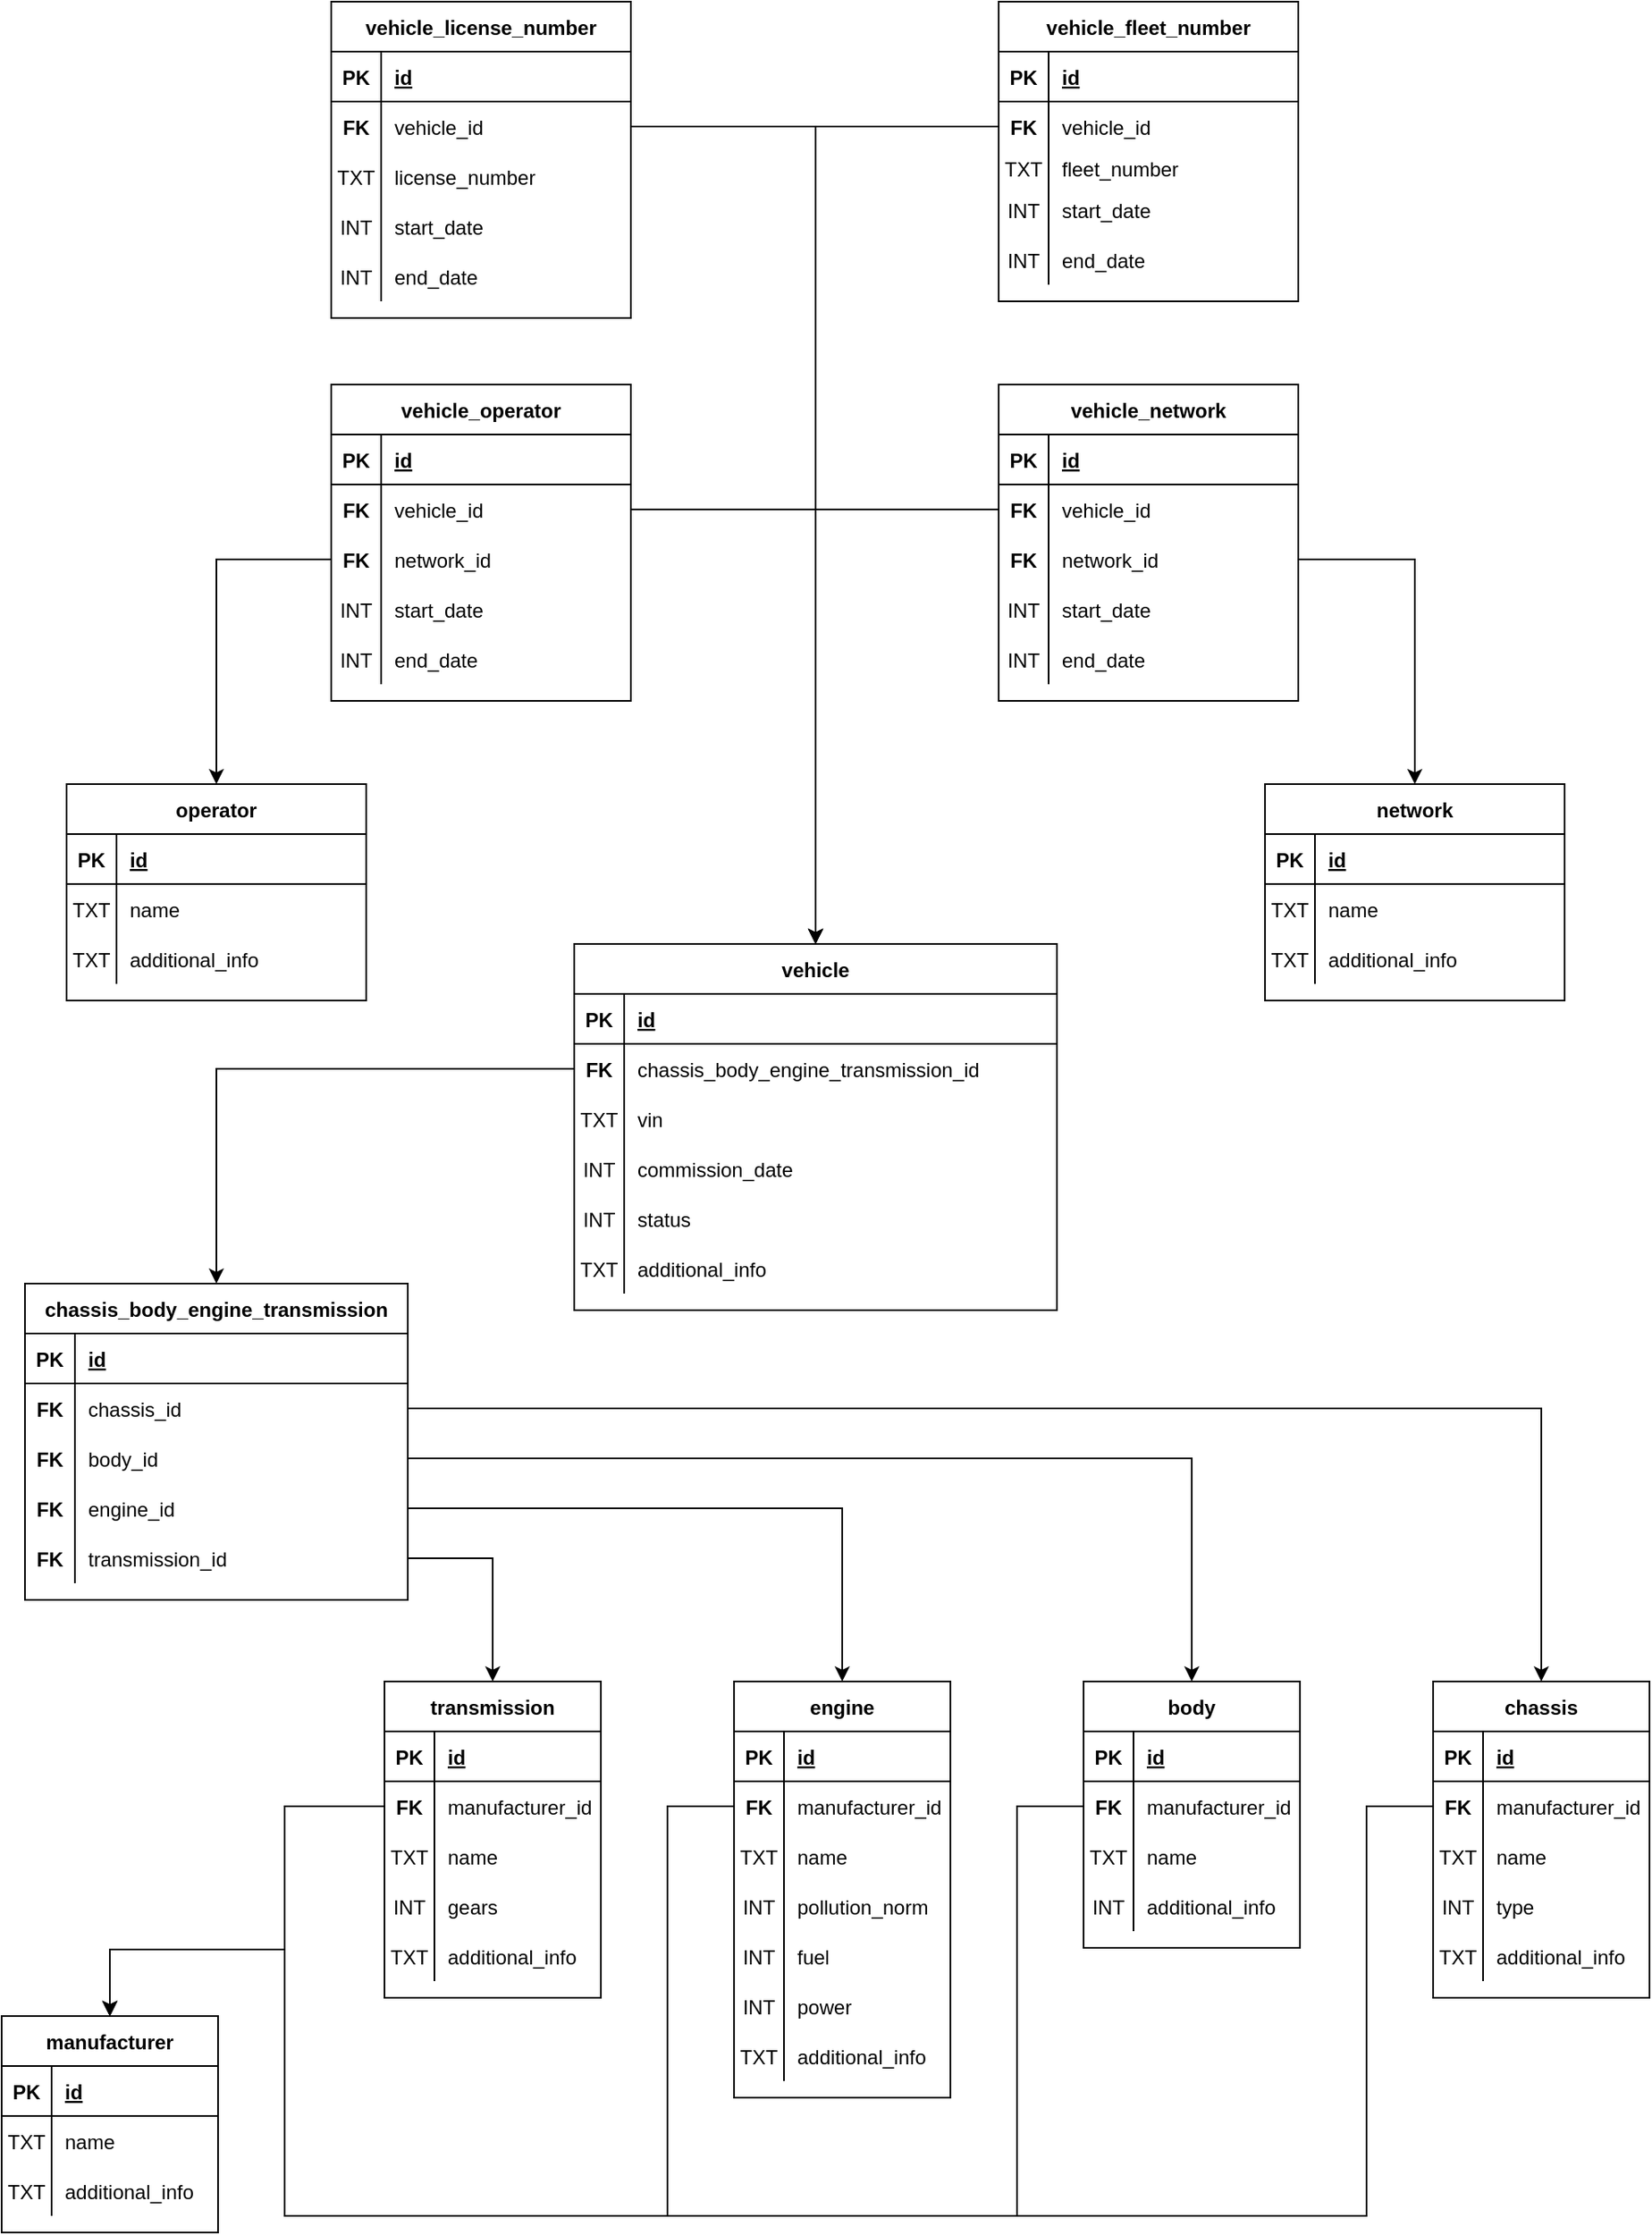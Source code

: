 <mxfile version="20.5.1"><diagram id="BClezyqd8M-ZXPuCrBTI" name="Page-1"><mxGraphModel dx="3190" dy="1983" grid="1" gridSize="10" guides="1" tooltips="1" connect="1" arrows="1" fold="1" page="1" pageScale="1" pageWidth="1169" pageHeight="1654" math="0" shadow="0"><root><mxCell id="0"/><mxCell id="1" parent="0"/><mxCell id="qDtTGyuiird6SfdB0VKN-1" value="vehicle" style="shape=table;startSize=30;container=1;collapsible=1;childLayout=tableLayout;fixedRows=1;rowLines=0;fontStyle=1;align=center;resizeLast=1;" vertex="1" parent="1"><mxGeometry x="434" y="716" width="290" height="220" as="geometry"><mxRectangle x="330" y="330" width="80" height="30" as="alternateBounds"/></mxGeometry></mxCell><mxCell id="qDtTGyuiird6SfdB0VKN-2" value="" style="shape=tableRow;horizontal=0;startSize=0;swimlaneHead=0;swimlaneBody=0;fillColor=none;collapsible=0;dropTarget=0;points=[[0,0.5],[1,0.5]];portConstraint=eastwest;top=0;left=0;right=0;bottom=1;" vertex="1" parent="qDtTGyuiird6SfdB0VKN-1"><mxGeometry y="30" width="290" height="30" as="geometry"/></mxCell><mxCell id="qDtTGyuiird6SfdB0VKN-3" value="PK" style="shape=partialRectangle;connectable=0;fillColor=none;top=0;left=0;bottom=0;right=0;fontStyle=1;overflow=hidden;" vertex="1" parent="qDtTGyuiird6SfdB0VKN-2"><mxGeometry width="30" height="30" as="geometry"><mxRectangle width="30" height="30" as="alternateBounds"/></mxGeometry></mxCell><mxCell id="qDtTGyuiird6SfdB0VKN-4" value="id" style="shape=partialRectangle;connectable=0;fillColor=none;top=0;left=0;bottom=0;right=0;align=left;spacingLeft=6;fontStyle=5;overflow=hidden;" vertex="1" parent="qDtTGyuiird6SfdB0VKN-2"><mxGeometry x="30" width="260" height="30" as="geometry"><mxRectangle width="260" height="30" as="alternateBounds"/></mxGeometry></mxCell><mxCell id="qDtTGyuiird6SfdB0VKN-5" value="" style="shape=tableRow;horizontal=0;startSize=0;swimlaneHead=0;swimlaneBody=0;fillColor=none;collapsible=0;dropTarget=0;points=[[0,0.5],[1,0.5]];portConstraint=eastwest;top=0;left=0;right=0;bottom=0;" vertex="1" parent="qDtTGyuiird6SfdB0VKN-1"><mxGeometry y="60" width="290" height="30" as="geometry"/></mxCell><mxCell id="qDtTGyuiird6SfdB0VKN-6" value="FK" style="shape=partialRectangle;connectable=0;fillColor=none;top=0;left=0;bottom=0;right=0;editable=1;overflow=hidden;fontStyle=1" vertex="1" parent="qDtTGyuiird6SfdB0VKN-5"><mxGeometry width="30" height="30" as="geometry"><mxRectangle width="30" height="30" as="alternateBounds"/></mxGeometry></mxCell><mxCell id="qDtTGyuiird6SfdB0VKN-7" value="chassis_body_engine_transmission_id" style="shape=partialRectangle;connectable=0;fillColor=none;top=0;left=0;bottom=0;right=0;align=left;spacingLeft=6;overflow=hidden;" vertex="1" parent="qDtTGyuiird6SfdB0VKN-5"><mxGeometry x="30" width="260" height="30" as="geometry"><mxRectangle width="260" height="30" as="alternateBounds"/></mxGeometry></mxCell><mxCell id="qDtTGyuiird6SfdB0VKN-8" value="" style="shape=tableRow;horizontal=0;startSize=0;swimlaneHead=0;swimlaneBody=0;fillColor=none;collapsible=0;dropTarget=0;points=[[0,0.5],[1,0.5]];portConstraint=eastwest;top=0;left=0;right=0;bottom=0;" vertex="1" parent="qDtTGyuiird6SfdB0VKN-1"><mxGeometry y="90" width="290" height="30" as="geometry"/></mxCell><mxCell id="qDtTGyuiird6SfdB0VKN-9" value="TXT" style="shape=partialRectangle;connectable=0;fillColor=none;top=0;left=0;bottom=0;right=0;editable=1;overflow=hidden;" vertex="1" parent="qDtTGyuiird6SfdB0VKN-8"><mxGeometry width="30" height="30" as="geometry"><mxRectangle width="30" height="30" as="alternateBounds"/></mxGeometry></mxCell><mxCell id="qDtTGyuiird6SfdB0VKN-10" value="vin" style="shape=partialRectangle;connectable=0;fillColor=none;top=0;left=0;bottom=0;right=0;align=left;spacingLeft=6;overflow=hidden;" vertex="1" parent="qDtTGyuiird6SfdB0VKN-8"><mxGeometry x="30" width="260" height="30" as="geometry"><mxRectangle width="260" height="30" as="alternateBounds"/></mxGeometry></mxCell><mxCell id="qDtTGyuiird6SfdB0VKN-11" value="" style="shape=tableRow;horizontal=0;startSize=0;swimlaneHead=0;swimlaneBody=0;fillColor=none;collapsible=0;dropTarget=0;points=[[0,0.5],[1,0.5]];portConstraint=eastwest;top=0;left=0;right=0;bottom=0;" vertex="1" parent="qDtTGyuiird6SfdB0VKN-1"><mxGeometry y="120" width="290" height="30" as="geometry"/></mxCell><mxCell id="qDtTGyuiird6SfdB0VKN-12" value="INT" style="shape=partialRectangle;connectable=0;fillColor=none;top=0;left=0;bottom=0;right=0;editable=1;overflow=hidden;" vertex="1" parent="qDtTGyuiird6SfdB0VKN-11"><mxGeometry width="30" height="30" as="geometry"><mxRectangle width="30" height="30" as="alternateBounds"/></mxGeometry></mxCell><mxCell id="qDtTGyuiird6SfdB0VKN-13" value="commission_date" style="shape=partialRectangle;connectable=0;fillColor=none;top=0;left=0;bottom=0;right=0;align=left;spacingLeft=6;overflow=hidden;" vertex="1" parent="qDtTGyuiird6SfdB0VKN-11"><mxGeometry x="30" width="260" height="30" as="geometry"><mxRectangle width="260" height="30" as="alternateBounds"/></mxGeometry></mxCell><mxCell id="qDtTGyuiird6SfdB0VKN-59" value="" style="shape=tableRow;horizontal=0;startSize=0;swimlaneHead=0;swimlaneBody=0;fillColor=none;collapsible=0;dropTarget=0;points=[[0,0.5],[1,0.5]];portConstraint=eastwest;top=0;left=0;right=0;bottom=0;" vertex="1" parent="qDtTGyuiird6SfdB0VKN-1"><mxGeometry y="150" width="290" height="30" as="geometry"/></mxCell><mxCell id="qDtTGyuiird6SfdB0VKN-60" value="INT" style="shape=partialRectangle;connectable=0;fillColor=none;top=0;left=0;bottom=0;right=0;editable=1;overflow=hidden;" vertex="1" parent="qDtTGyuiird6SfdB0VKN-59"><mxGeometry width="30" height="30" as="geometry"><mxRectangle width="30" height="30" as="alternateBounds"/></mxGeometry></mxCell><mxCell id="qDtTGyuiird6SfdB0VKN-61" value="status" style="shape=partialRectangle;connectable=0;fillColor=none;top=0;left=0;bottom=0;right=0;align=left;spacingLeft=6;overflow=hidden;" vertex="1" parent="qDtTGyuiird6SfdB0VKN-59"><mxGeometry x="30" width="260" height="30" as="geometry"><mxRectangle width="260" height="30" as="alternateBounds"/></mxGeometry></mxCell><mxCell id="qDtTGyuiird6SfdB0VKN-62" value="" style="shape=tableRow;horizontal=0;startSize=0;swimlaneHead=0;swimlaneBody=0;fillColor=none;collapsible=0;dropTarget=0;points=[[0,0.5],[1,0.5]];portConstraint=eastwest;top=0;left=0;right=0;bottom=0;" vertex="1" parent="qDtTGyuiird6SfdB0VKN-1"><mxGeometry y="180" width="290" height="30" as="geometry"/></mxCell><mxCell id="qDtTGyuiird6SfdB0VKN-63" value="TXT" style="shape=partialRectangle;connectable=0;fillColor=none;top=0;left=0;bottom=0;right=0;editable=1;overflow=hidden;" vertex="1" parent="qDtTGyuiird6SfdB0VKN-62"><mxGeometry width="30" height="30" as="geometry"><mxRectangle width="30" height="30" as="alternateBounds"/></mxGeometry></mxCell><mxCell id="qDtTGyuiird6SfdB0VKN-64" value="additional_info" style="shape=partialRectangle;connectable=0;fillColor=none;top=0;left=0;bottom=0;right=0;align=left;spacingLeft=6;overflow=hidden;" vertex="1" parent="qDtTGyuiird6SfdB0VKN-62"><mxGeometry x="30" width="260" height="30" as="geometry"><mxRectangle width="260" height="30" as="alternateBounds"/></mxGeometry></mxCell><mxCell id="qDtTGyuiird6SfdB0VKN-138" style="edgeStyle=orthogonalEdgeStyle;rounded=0;orthogonalLoop=1;jettySize=auto;html=1;exitX=1;exitY=0.5;exitDx=0;exitDy=0;" edge="1" parent="1" source="qDtTGyuiird6SfdB0VKN-89" target="qDtTGyuiird6SfdB0VKN-122"><mxGeometry relative="1" as="geometry"/></mxCell><mxCell id="qDtTGyuiird6SfdB0VKN-155" style="edgeStyle=orthogonalEdgeStyle;rounded=0;orthogonalLoop=1;jettySize=auto;html=1;exitX=1;exitY=0.5;exitDx=0;exitDy=0;" edge="1" parent="1" source="qDtTGyuiird6SfdB0VKN-92" target="qDtTGyuiird6SfdB0VKN-139"><mxGeometry relative="1" as="geometry"/></mxCell><mxCell id="qDtTGyuiird6SfdB0VKN-172" style="edgeStyle=orthogonalEdgeStyle;rounded=0;orthogonalLoop=1;jettySize=auto;html=1;exitX=1;exitY=0.5;exitDx=0;exitDy=0;" edge="1" parent="1" source="qDtTGyuiird6SfdB0VKN-95" target="qDtTGyuiird6SfdB0VKN-156"><mxGeometry relative="1" as="geometry"/></mxCell><mxCell id="qDtTGyuiird6SfdB0VKN-85" value="chassis_body_engine_transmission" style="shape=table;startSize=30;container=1;collapsible=1;childLayout=tableLayout;fixedRows=1;rowLines=0;fontStyle=1;align=center;resizeLast=1;" vertex="1" parent="1"><mxGeometry x="104" y="920" width="230" height="190" as="geometry"><mxRectangle x="330" y="330" width="80" height="30" as="alternateBounds"/></mxGeometry></mxCell><mxCell id="qDtTGyuiird6SfdB0VKN-86" value="" style="shape=tableRow;horizontal=0;startSize=0;swimlaneHead=0;swimlaneBody=0;fillColor=none;collapsible=0;dropTarget=0;points=[[0,0.5],[1,0.5]];portConstraint=eastwest;top=0;left=0;right=0;bottom=1;" vertex="1" parent="qDtTGyuiird6SfdB0VKN-85"><mxGeometry y="30" width="230" height="30" as="geometry"/></mxCell><mxCell id="qDtTGyuiird6SfdB0VKN-87" value="PK" style="shape=partialRectangle;connectable=0;fillColor=none;top=0;left=0;bottom=0;right=0;fontStyle=1;overflow=hidden;" vertex="1" parent="qDtTGyuiird6SfdB0VKN-86"><mxGeometry width="30" height="30" as="geometry"><mxRectangle width="30" height="30" as="alternateBounds"/></mxGeometry></mxCell><mxCell id="qDtTGyuiird6SfdB0VKN-88" value="id" style="shape=partialRectangle;connectable=0;fillColor=none;top=0;left=0;bottom=0;right=0;align=left;spacingLeft=6;fontStyle=5;overflow=hidden;" vertex="1" parent="qDtTGyuiird6SfdB0VKN-86"><mxGeometry x="30" width="200" height="30" as="geometry"><mxRectangle width="200" height="30" as="alternateBounds"/></mxGeometry></mxCell><mxCell id="qDtTGyuiird6SfdB0VKN-89" value="" style="shape=tableRow;horizontal=0;startSize=0;swimlaneHead=0;swimlaneBody=0;fillColor=none;collapsible=0;dropTarget=0;points=[[0,0.5],[1,0.5]];portConstraint=eastwest;top=0;left=0;right=0;bottom=0;" vertex="1" parent="qDtTGyuiird6SfdB0VKN-85"><mxGeometry y="60" width="230" height="30" as="geometry"/></mxCell><mxCell id="qDtTGyuiird6SfdB0VKN-90" value="FK" style="shape=partialRectangle;connectable=0;fillColor=none;top=0;left=0;bottom=0;right=0;editable=1;overflow=hidden;fontStyle=1" vertex="1" parent="qDtTGyuiird6SfdB0VKN-89"><mxGeometry width="30" height="30" as="geometry"><mxRectangle width="30" height="30" as="alternateBounds"/></mxGeometry></mxCell><mxCell id="qDtTGyuiird6SfdB0VKN-91" value="chassis_id" style="shape=partialRectangle;connectable=0;fillColor=none;top=0;left=0;bottom=0;right=0;align=left;spacingLeft=6;overflow=hidden;" vertex="1" parent="qDtTGyuiird6SfdB0VKN-89"><mxGeometry x="30" width="200" height="30" as="geometry"><mxRectangle width="200" height="30" as="alternateBounds"/></mxGeometry></mxCell><mxCell id="qDtTGyuiird6SfdB0VKN-92" value="" style="shape=tableRow;horizontal=0;startSize=0;swimlaneHead=0;swimlaneBody=0;fillColor=none;collapsible=0;dropTarget=0;points=[[0,0.5],[1,0.5]];portConstraint=eastwest;top=0;left=0;right=0;bottom=0;" vertex="1" parent="qDtTGyuiird6SfdB0VKN-85"><mxGeometry y="90" width="230" height="30" as="geometry"/></mxCell><mxCell id="qDtTGyuiird6SfdB0VKN-93" value="FK" style="shape=partialRectangle;connectable=0;fillColor=none;top=0;left=0;bottom=0;right=0;editable=1;overflow=hidden;fontStyle=1" vertex="1" parent="qDtTGyuiird6SfdB0VKN-92"><mxGeometry width="30" height="30" as="geometry"><mxRectangle width="30" height="30" as="alternateBounds"/></mxGeometry></mxCell><mxCell id="qDtTGyuiird6SfdB0VKN-94" value="body_id" style="shape=partialRectangle;connectable=0;fillColor=none;top=0;left=0;bottom=0;right=0;align=left;spacingLeft=6;overflow=hidden;" vertex="1" parent="qDtTGyuiird6SfdB0VKN-92"><mxGeometry x="30" width="200" height="30" as="geometry"><mxRectangle width="200" height="30" as="alternateBounds"/></mxGeometry></mxCell><mxCell id="qDtTGyuiird6SfdB0VKN-95" value="" style="shape=tableRow;horizontal=0;startSize=0;swimlaneHead=0;swimlaneBody=0;fillColor=none;collapsible=0;dropTarget=0;points=[[0,0.5],[1,0.5]];portConstraint=eastwest;top=0;left=0;right=0;bottom=0;" vertex="1" parent="qDtTGyuiird6SfdB0VKN-85"><mxGeometry y="120" width="230" height="30" as="geometry"/></mxCell><mxCell id="qDtTGyuiird6SfdB0VKN-96" value="FK" style="shape=partialRectangle;connectable=0;fillColor=none;top=0;left=0;bottom=0;right=0;editable=1;overflow=hidden;fontStyle=1" vertex="1" parent="qDtTGyuiird6SfdB0VKN-95"><mxGeometry width="30" height="30" as="geometry"><mxRectangle width="30" height="30" as="alternateBounds"/></mxGeometry></mxCell><mxCell id="qDtTGyuiird6SfdB0VKN-97" value="engine_id" style="shape=partialRectangle;connectable=0;fillColor=none;top=0;left=0;bottom=0;right=0;align=left;spacingLeft=6;overflow=hidden;" vertex="1" parent="qDtTGyuiird6SfdB0VKN-95"><mxGeometry x="30" width="200" height="30" as="geometry"><mxRectangle width="200" height="30" as="alternateBounds"/></mxGeometry></mxCell><mxCell id="qDtTGyuiird6SfdB0VKN-98" value="" style="shape=tableRow;horizontal=0;startSize=0;swimlaneHead=0;swimlaneBody=0;fillColor=none;collapsible=0;dropTarget=0;points=[[0,0.5],[1,0.5]];portConstraint=eastwest;top=0;left=0;right=0;bottom=0;" vertex="1" parent="qDtTGyuiird6SfdB0VKN-85"><mxGeometry y="150" width="230" height="30" as="geometry"/></mxCell><mxCell id="qDtTGyuiird6SfdB0VKN-99" value="FK" style="shape=partialRectangle;connectable=0;fillColor=none;top=0;left=0;bottom=0;right=0;editable=1;overflow=hidden;fontStyle=1" vertex="1" parent="qDtTGyuiird6SfdB0VKN-98"><mxGeometry width="30" height="30" as="geometry"><mxRectangle width="30" height="30" as="alternateBounds"/></mxGeometry></mxCell><mxCell id="qDtTGyuiird6SfdB0VKN-100" value="transmission_id" style="shape=partialRectangle;connectable=0;fillColor=none;top=0;left=0;bottom=0;right=0;align=left;spacingLeft=6;overflow=hidden;" vertex="1" parent="qDtTGyuiird6SfdB0VKN-98"><mxGeometry x="30" width="200" height="30" as="geometry"><mxRectangle width="200" height="30" as="alternateBounds"/></mxGeometry></mxCell><mxCell id="qDtTGyuiird6SfdB0VKN-104" style="edgeStyle=orthogonalEdgeStyle;rounded=0;orthogonalLoop=1;jettySize=auto;html=1;" edge="1" parent="1" source="qDtTGyuiird6SfdB0VKN-5" target="qDtTGyuiird6SfdB0VKN-85"><mxGeometry relative="1" as="geometry"/></mxCell><mxCell id="qDtTGyuiird6SfdB0VKN-122" value="chassis" style="shape=table;startSize=30;container=1;collapsible=1;childLayout=tableLayout;fixedRows=1;rowLines=0;fontStyle=1;align=center;resizeLast=1;" vertex="1" parent="1"><mxGeometry x="950" y="1159" width="130" height="190" as="geometry"><mxRectangle x="330" y="330" width="80" height="30" as="alternateBounds"/></mxGeometry></mxCell><mxCell id="qDtTGyuiird6SfdB0VKN-123" value="" style="shape=tableRow;horizontal=0;startSize=0;swimlaneHead=0;swimlaneBody=0;fillColor=none;collapsible=0;dropTarget=0;points=[[0,0.5],[1,0.5]];portConstraint=eastwest;top=0;left=0;right=0;bottom=1;" vertex="1" parent="qDtTGyuiird6SfdB0VKN-122"><mxGeometry y="30" width="130" height="30" as="geometry"/></mxCell><mxCell id="qDtTGyuiird6SfdB0VKN-124" value="PK" style="shape=partialRectangle;connectable=0;fillColor=none;top=0;left=0;bottom=0;right=0;fontStyle=1;overflow=hidden;" vertex="1" parent="qDtTGyuiird6SfdB0VKN-123"><mxGeometry width="30" height="30" as="geometry"><mxRectangle width="30" height="30" as="alternateBounds"/></mxGeometry></mxCell><mxCell id="qDtTGyuiird6SfdB0VKN-125" value="id" style="shape=partialRectangle;connectable=0;fillColor=none;top=0;left=0;bottom=0;right=0;align=left;spacingLeft=6;fontStyle=5;overflow=hidden;" vertex="1" parent="qDtTGyuiird6SfdB0VKN-123"><mxGeometry x="30" width="100" height="30" as="geometry"><mxRectangle width="100" height="30" as="alternateBounds"/></mxGeometry></mxCell><mxCell id="qDtTGyuiird6SfdB0VKN-126" value="" style="shape=tableRow;horizontal=0;startSize=0;swimlaneHead=0;swimlaneBody=0;fillColor=none;collapsible=0;dropTarget=0;points=[[0,0.5],[1,0.5]];portConstraint=eastwest;top=0;left=0;right=0;bottom=0;" vertex="1" parent="qDtTGyuiird6SfdB0VKN-122"><mxGeometry y="60" width="130" height="30" as="geometry"/></mxCell><mxCell id="qDtTGyuiird6SfdB0VKN-127" value="FK" style="shape=partialRectangle;connectable=0;fillColor=none;top=0;left=0;bottom=0;right=0;editable=1;overflow=hidden;fontStyle=1" vertex="1" parent="qDtTGyuiird6SfdB0VKN-126"><mxGeometry width="30" height="30" as="geometry"><mxRectangle width="30" height="30" as="alternateBounds"/></mxGeometry></mxCell><mxCell id="qDtTGyuiird6SfdB0VKN-128" value="manufacturer_id" style="shape=partialRectangle;connectable=0;fillColor=none;top=0;left=0;bottom=0;right=0;align=left;spacingLeft=6;overflow=hidden;" vertex="1" parent="qDtTGyuiird6SfdB0VKN-126"><mxGeometry x="30" width="100" height="30" as="geometry"><mxRectangle width="100" height="30" as="alternateBounds"/></mxGeometry></mxCell><mxCell id="qDtTGyuiird6SfdB0VKN-132" value="" style="shape=tableRow;horizontal=0;startSize=0;swimlaneHead=0;swimlaneBody=0;fillColor=none;collapsible=0;dropTarget=0;points=[[0,0.5],[1,0.5]];portConstraint=eastwest;top=0;left=0;right=0;bottom=0;" vertex="1" parent="qDtTGyuiird6SfdB0VKN-122"><mxGeometry y="90" width="130" height="30" as="geometry"/></mxCell><mxCell id="qDtTGyuiird6SfdB0VKN-133" value="TXT" style="shape=partialRectangle;connectable=0;fillColor=none;top=0;left=0;bottom=0;right=0;editable=1;overflow=hidden;" vertex="1" parent="qDtTGyuiird6SfdB0VKN-132"><mxGeometry width="30" height="30" as="geometry"><mxRectangle width="30" height="30" as="alternateBounds"/></mxGeometry></mxCell><mxCell id="qDtTGyuiird6SfdB0VKN-134" value="name" style="shape=partialRectangle;connectable=0;fillColor=none;top=0;left=0;bottom=0;right=0;align=left;spacingLeft=6;overflow=hidden;" vertex="1" parent="qDtTGyuiird6SfdB0VKN-132"><mxGeometry x="30" width="100" height="30" as="geometry"><mxRectangle width="100" height="30" as="alternateBounds"/></mxGeometry></mxCell><mxCell id="qDtTGyuiird6SfdB0VKN-129" value="" style="shape=tableRow;horizontal=0;startSize=0;swimlaneHead=0;swimlaneBody=0;fillColor=none;collapsible=0;dropTarget=0;points=[[0,0.5],[1,0.5]];portConstraint=eastwest;top=0;left=0;right=0;bottom=0;" vertex="1" parent="qDtTGyuiird6SfdB0VKN-122"><mxGeometry y="120" width="130" height="30" as="geometry"/></mxCell><mxCell id="qDtTGyuiird6SfdB0VKN-130" value="INT" style="shape=partialRectangle;connectable=0;fillColor=none;top=0;left=0;bottom=0;right=0;editable=1;overflow=hidden;" vertex="1" parent="qDtTGyuiird6SfdB0VKN-129"><mxGeometry width="30" height="30" as="geometry"><mxRectangle width="30" height="30" as="alternateBounds"/></mxGeometry></mxCell><mxCell id="qDtTGyuiird6SfdB0VKN-131" value="type" style="shape=partialRectangle;connectable=0;fillColor=none;top=0;left=0;bottom=0;right=0;align=left;spacingLeft=6;overflow=hidden;" vertex="1" parent="qDtTGyuiird6SfdB0VKN-129"><mxGeometry x="30" width="100" height="30" as="geometry"><mxRectangle width="100" height="30" as="alternateBounds"/></mxGeometry></mxCell><mxCell id="qDtTGyuiird6SfdB0VKN-135" value="" style="shape=tableRow;horizontal=0;startSize=0;swimlaneHead=0;swimlaneBody=0;fillColor=none;collapsible=0;dropTarget=0;points=[[0,0.5],[1,0.5]];portConstraint=eastwest;top=0;left=0;right=0;bottom=0;" vertex="1" parent="qDtTGyuiird6SfdB0VKN-122"><mxGeometry y="150" width="130" height="30" as="geometry"/></mxCell><mxCell id="qDtTGyuiird6SfdB0VKN-136" value="TXT" style="shape=partialRectangle;connectable=0;fillColor=none;top=0;left=0;bottom=0;right=0;editable=1;overflow=hidden;" vertex="1" parent="qDtTGyuiird6SfdB0VKN-135"><mxGeometry width="30" height="30" as="geometry"><mxRectangle width="30" height="30" as="alternateBounds"/></mxGeometry></mxCell><mxCell id="qDtTGyuiird6SfdB0VKN-137" value="additional_info" style="shape=partialRectangle;connectable=0;fillColor=none;top=0;left=0;bottom=0;right=0;align=left;spacingLeft=6;overflow=hidden;" vertex="1" parent="qDtTGyuiird6SfdB0VKN-135"><mxGeometry x="30" width="100" height="30" as="geometry"><mxRectangle width="100" height="30" as="alternateBounds"/></mxGeometry></mxCell><mxCell id="qDtTGyuiird6SfdB0VKN-139" value="body" style="shape=table;startSize=30;container=1;collapsible=1;childLayout=tableLayout;fixedRows=1;rowLines=0;fontStyle=1;align=center;resizeLast=1;" vertex="1" parent="1"><mxGeometry x="740" y="1159" width="130" height="160" as="geometry"><mxRectangle x="330" y="330" width="80" height="30" as="alternateBounds"/></mxGeometry></mxCell><mxCell id="qDtTGyuiird6SfdB0VKN-140" value="" style="shape=tableRow;horizontal=0;startSize=0;swimlaneHead=0;swimlaneBody=0;fillColor=none;collapsible=0;dropTarget=0;points=[[0,0.5],[1,0.5]];portConstraint=eastwest;top=0;left=0;right=0;bottom=1;" vertex="1" parent="qDtTGyuiird6SfdB0VKN-139"><mxGeometry y="30" width="130" height="30" as="geometry"/></mxCell><mxCell id="qDtTGyuiird6SfdB0VKN-141" value="PK" style="shape=partialRectangle;connectable=0;fillColor=none;top=0;left=0;bottom=0;right=0;fontStyle=1;overflow=hidden;" vertex="1" parent="qDtTGyuiird6SfdB0VKN-140"><mxGeometry width="30" height="30" as="geometry"><mxRectangle width="30" height="30" as="alternateBounds"/></mxGeometry></mxCell><mxCell id="qDtTGyuiird6SfdB0VKN-142" value="id" style="shape=partialRectangle;connectable=0;fillColor=none;top=0;left=0;bottom=0;right=0;align=left;spacingLeft=6;fontStyle=5;overflow=hidden;" vertex="1" parent="qDtTGyuiird6SfdB0VKN-140"><mxGeometry x="30" width="100" height="30" as="geometry"><mxRectangle width="100" height="30" as="alternateBounds"/></mxGeometry></mxCell><mxCell id="qDtTGyuiird6SfdB0VKN-143" value="" style="shape=tableRow;horizontal=0;startSize=0;swimlaneHead=0;swimlaneBody=0;fillColor=none;collapsible=0;dropTarget=0;points=[[0,0.5],[1,0.5]];portConstraint=eastwest;top=0;left=0;right=0;bottom=0;" vertex="1" parent="qDtTGyuiird6SfdB0VKN-139"><mxGeometry y="60" width="130" height="30" as="geometry"/></mxCell><mxCell id="qDtTGyuiird6SfdB0VKN-144" value="FK" style="shape=partialRectangle;connectable=0;fillColor=none;top=0;left=0;bottom=0;right=0;editable=1;overflow=hidden;fontStyle=1" vertex="1" parent="qDtTGyuiird6SfdB0VKN-143"><mxGeometry width="30" height="30" as="geometry"><mxRectangle width="30" height="30" as="alternateBounds"/></mxGeometry></mxCell><mxCell id="qDtTGyuiird6SfdB0VKN-145" value="manufacturer_id" style="shape=partialRectangle;connectable=0;fillColor=none;top=0;left=0;bottom=0;right=0;align=left;spacingLeft=6;overflow=hidden;" vertex="1" parent="qDtTGyuiird6SfdB0VKN-143"><mxGeometry x="30" width="100" height="30" as="geometry"><mxRectangle width="100" height="30" as="alternateBounds"/></mxGeometry></mxCell><mxCell id="qDtTGyuiird6SfdB0VKN-149" value="" style="shape=tableRow;horizontal=0;startSize=0;swimlaneHead=0;swimlaneBody=0;fillColor=none;collapsible=0;dropTarget=0;points=[[0,0.5],[1,0.5]];portConstraint=eastwest;top=0;left=0;right=0;bottom=0;" vertex="1" parent="qDtTGyuiird6SfdB0VKN-139"><mxGeometry y="90" width="130" height="30" as="geometry"/></mxCell><mxCell id="qDtTGyuiird6SfdB0VKN-150" value="TXT" style="shape=partialRectangle;connectable=0;fillColor=none;top=0;left=0;bottom=0;right=0;editable=1;overflow=hidden;" vertex="1" parent="qDtTGyuiird6SfdB0VKN-149"><mxGeometry width="30" height="30" as="geometry"><mxRectangle width="30" height="30" as="alternateBounds"/></mxGeometry></mxCell><mxCell id="qDtTGyuiird6SfdB0VKN-151" value="name" style="shape=partialRectangle;connectable=0;fillColor=none;top=0;left=0;bottom=0;right=0;align=left;spacingLeft=6;overflow=hidden;" vertex="1" parent="qDtTGyuiird6SfdB0VKN-149"><mxGeometry x="30" width="100" height="30" as="geometry"><mxRectangle width="100" height="30" as="alternateBounds"/></mxGeometry></mxCell><mxCell id="qDtTGyuiird6SfdB0VKN-152" value="" style="shape=tableRow;horizontal=0;startSize=0;swimlaneHead=0;swimlaneBody=0;fillColor=none;collapsible=0;dropTarget=0;points=[[0,0.5],[1,0.5]];portConstraint=eastwest;top=0;left=0;right=0;bottom=0;" vertex="1" parent="qDtTGyuiird6SfdB0VKN-139"><mxGeometry y="120" width="130" height="30" as="geometry"/></mxCell><mxCell id="qDtTGyuiird6SfdB0VKN-153" value="INT" style="shape=partialRectangle;connectable=0;fillColor=none;top=0;left=0;bottom=0;right=0;editable=1;overflow=hidden;" vertex="1" parent="qDtTGyuiird6SfdB0VKN-152"><mxGeometry width="30" height="30" as="geometry"><mxRectangle width="30" height="30" as="alternateBounds"/></mxGeometry></mxCell><mxCell id="qDtTGyuiird6SfdB0VKN-154" value="additional_info" style="shape=partialRectangle;connectable=0;fillColor=none;top=0;left=0;bottom=0;right=0;align=left;spacingLeft=6;overflow=hidden;" vertex="1" parent="qDtTGyuiird6SfdB0VKN-152"><mxGeometry x="30" width="100" height="30" as="geometry"><mxRectangle width="100" height="30" as="alternateBounds"/></mxGeometry></mxCell><mxCell id="qDtTGyuiird6SfdB0VKN-156" value="engine" style="shape=table;startSize=30;container=1;collapsible=1;childLayout=tableLayout;fixedRows=1;rowLines=0;fontStyle=1;align=center;resizeLast=1;" vertex="1" parent="1"><mxGeometry x="530" y="1159" width="130" height="250" as="geometry"><mxRectangle x="330" y="330" width="80" height="30" as="alternateBounds"/></mxGeometry></mxCell><mxCell id="qDtTGyuiird6SfdB0VKN-157" value="" style="shape=tableRow;horizontal=0;startSize=0;swimlaneHead=0;swimlaneBody=0;fillColor=none;collapsible=0;dropTarget=0;points=[[0,0.5],[1,0.5]];portConstraint=eastwest;top=0;left=0;right=0;bottom=1;" vertex="1" parent="qDtTGyuiird6SfdB0VKN-156"><mxGeometry y="30" width="130" height="30" as="geometry"/></mxCell><mxCell id="qDtTGyuiird6SfdB0VKN-158" value="PK" style="shape=partialRectangle;connectable=0;fillColor=none;top=0;left=0;bottom=0;right=0;fontStyle=1;overflow=hidden;" vertex="1" parent="qDtTGyuiird6SfdB0VKN-157"><mxGeometry width="30" height="30" as="geometry"><mxRectangle width="30" height="30" as="alternateBounds"/></mxGeometry></mxCell><mxCell id="qDtTGyuiird6SfdB0VKN-159" value="id" style="shape=partialRectangle;connectable=0;fillColor=none;top=0;left=0;bottom=0;right=0;align=left;spacingLeft=6;fontStyle=5;overflow=hidden;" vertex="1" parent="qDtTGyuiird6SfdB0VKN-157"><mxGeometry x="30" width="100" height="30" as="geometry"><mxRectangle width="100" height="30" as="alternateBounds"/></mxGeometry></mxCell><mxCell id="qDtTGyuiird6SfdB0VKN-160" value="" style="shape=tableRow;horizontal=0;startSize=0;swimlaneHead=0;swimlaneBody=0;fillColor=none;collapsible=0;dropTarget=0;points=[[0,0.5],[1,0.5]];portConstraint=eastwest;top=0;left=0;right=0;bottom=0;" vertex="1" parent="qDtTGyuiird6SfdB0VKN-156"><mxGeometry y="60" width="130" height="30" as="geometry"/></mxCell><mxCell id="qDtTGyuiird6SfdB0VKN-161" value="FK" style="shape=partialRectangle;connectable=0;fillColor=none;top=0;left=0;bottom=0;right=0;editable=1;overflow=hidden;fontStyle=1" vertex="1" parent="qDtTGyuiird6SfdB0VKN-160"><mxGeometry width="30" height="30" as="geometry"><mxRectangle width="30" height="30" as="alternateBounds"/></mxGeometry></mxCell><mxCell id="qDtTGyuiird6SfdB0VKN-162" value="manufacturer_id" style="shape=partialRectangle;connectable=0;fillColor=none;top=0;left=0;bottom=0;right=0;align=left;spacingLeft=6;overflow=hidden;" vertex="1" parent="qDtTGyuiird6SfdB0VKN-160"><mxGeometry x="30" width="100" height="30" as="geometry"><mxRectangle width="100" height="30" as="alternateBounds"/></mxGeometry></mxCell><mxCell id="qDtTGyuiird6SfdB0VKN-163" value="" style="shape=tableRow;horizontal=0;startSize=0;swimlaneHead=0;swimlaneBody=0;fillColor=none;collapsible=0;dropTarget=0;points=[[0,0.5],[1,0.5]];portConstraint=eastwest;top=0;left=0;right=0;bottom=0;" vertex="1" parent="qDtTGyuiird6SfdB0VKN-156"><mxGeometry y="90" width="130" height="30" as="geometry"/></mxCell><mxCell id="qDtTGyuiird6SfdB0VKN-164" value="TXT" style="shape=partialRectangle;connectable=0;fillColor=none;top=0;left=0;bottom=0;right=0;editable=1;overflow=hidden;" vertex="1" parent="qDtTGyuiird6SfdB0VKN-163"><mxGeometry width="30" height="30" as="geometry"><mxRectangle width="30" height="30" as="alternateBounds"/></mxGeometry></mxCell><mxCell id="qDtTGyuiird6SfdB0VKN-165" value="name" style="shape=partialRectangle;connectable=0;fillColor=none;top=0;left=0;bottom=0;right=0;align=left;spacingLeft=6;overflow=hidden;" vertex="1" parent="qDtTGyuiird6SfdB0VKN-163"><mxGeometry x="30" width="100" height="30" as="geometry"><mxRectangle width="100" height="30" as="alternateBounds"/></mxGeometry></mxCell><mxCell id="qDtTGyuiird6SfdB0VKN-166" value="" style="shape=tableRow;horizontal=0;startSize=0;swimlaneHead=0;swimlaneBody=0;fillColor=none;collapsible=0;dropTarget=0;points=[[0,0.5],[1,0.5]];portConstraint=eastwest;top=0;left=0;right=0;bottom=0;" vertex="1" parent="qDtTGyuiird6SfdB0VKN-156"><mxGeometry y="120" width="130" height="30" as="geometry"/></mxCell><mxCell id="qDtTGyuiird6SfdB0VKN-167" value="INT" style="shape=partialRectangle;connectable=0;fillColor=none;top=0;left=0;bottom=0;right=0;editable=1;overflow=hidden;" vertex="1" parent="qDtTGyuiird6SfdB0VKN-166"><mxGeometry width="30" height="30" as="geometry"><mxRectangle width="30" height="30" as="alternateBounds"/></mxGeometry></mxCell><mxCell id="qDtTGyuiird6SfdB0VKN-168" value="pollution_norm" style="shape=partialRectangle;connectable=0;fillColor=none;top=0;left=0;bottom=0;right=0;align=left;spacingLeft=6;overflow=hidden;" vertex="1" parent="qDtTGyuiird6SfdB0VKN-166"><mxGeometry x="30" width="100" height="30" as="geometry"><mxRectangle width="100" height="30" as="alternateBounds"/></mxGeometry></mxCell><mxCell id="qDtTGyuiird6SfdB0VKN-260" value="" style="shape=tableRow;horizontal=0;startSize=0;swimlaneHead=0;swimlaneBody=0;fillColor=none;collapsible=0;dropTarget=0;points=[[0,0.5],[1,0.5]];portConstraint=eastwest;top=0;left=0;right=0;bottom=0;" vertex="1" parent="qDtTGyuiird6SfdB0VKN-156"><mxGeometry y="150" width="130" height="30" as="geometry"/></mxCell><mxCell id="qDtTGyuiird6SfdB0VKN-261" value="INT" style="shape=partialRectangle;connectable=0;fillColor=none;top=0;left=0;bottom=0;right=0;editable=1;overflow=hidden;" vertex="1" parent="qDtTGyuiird6SfdB0VKN-260"><mxGeometry width="30" height="30" as="geometry"><mxRectangle width="30" height="30" as="alternateBounds"/></mxGeometry></mxCell><mxCell id="qDtTGyuiird6SfdB0VKN-262" value="fuel" style="shape=partialRectangle;connectable=0;fillColor=none;top=0;left=0;bottom=0;right=0;align=left;spacingLeft=6;overflow=hidden;" vertex="1" parent="qDtTGyuiird6SfdB0VKN-260"><mxGeometry x="30" width="100" height="30" as="geometry"><mxRectangle width="100" height="30" as="alternateBounds"/></mxGeometry></mxCell><mxCell id="qDtTGyuiird6SfdB0VKN-263" value="" style="shape=tableRow;horizontal=0;startSize=0;swimlaneHead=0;swimlaneBody=0;fillColor=none;collapsible=0;dropTarget=0;points=[[0,0.5],[1,0.5]];portConstraint=eastwest;top=0;left=0;right=0;bottom=0;" vertex="1" parent="qDtTGyuiird6SfdB0VKN-156"><mxGeometry y="180" width="130" height="30" as="geometry"/></mxCell><mxCell id="qDtTGyuiird6SfdB0VKN-264" value="INT" style="shape=partialRectangle;connectable=0;fillColor=none;top=0;left=0;bottom=0;right=0;editable=1;overflow=hidden;" vertex="1" parent="qDtTGyuiird6SfdB0VKN-263"><mxGeometry width="30" height="30" as="geometry"><mxRectangle width="30" height="30" as="alternateBounds"/></mxGeometry></mxCell><mxCell id="qDtTGyuiird6SfdB0VKN-265" value="power" style="shape=partialRectangle;connectable=0;fillColor=none;top=0;left=0;bottom=0;right=0;align=left;spacingLeft=6;overflow=hidden;" vertex="1" parent="qDtTGyuiird6SfdB0VKN-263"><mxGeometry x="30" width="100" height="30" as="geometry"><mxRectangle width="100" height="30" as="alternateBounds"/></mxGeometry></mxCell><mxCell id="qDtTGyuiird6SfdB0VKN-169" value="" style="shape=tableRow;horizontal=0;startSize=0;swimlaneHead=0;swimlaneBody=0;fillColor=none;collapsible=0;dropTarget=0;points=[[0,0.5],[1,0.5]];portConstraint=eastwest;top=0;left=0;right=0;bottom=0;" vertex="1" parent="qDtTGyuiird6SfdB0VKN-156"><mxGeometry y="210" width="130" height="30" as="geometry"/></mxCell><mxCell id="qDtTGyuiird6SfdB0VKN-170" value="TXT" style="shape=partialRectangle;connectable=0;fillColor=none;top=0;left=0;bottom=0;right=0;editable=1;overflow=hidden;" vertex="1" parent="qDtTGyuiird6SfdB0VKN-169"><mxGeometry width="30" height="30" as="geometry"><mxRectangle width="30" height="30" as="alternateBounds"/></mxGeometry></mxCell><mxCell id="qDtTGyuiird6SfdB0VKN-171" value="additional_info" style="shape=partialRectangle;connectable=0;fillColor=none;top=0;left=0;bottom=0;right=0;align=left;spacingLeft=6;overflow=hidden;" vertex="1" parent="qDtTGyuiird6SfdB0VKN-169"><mxGeometry x="30" width="100" height="30" as="geometry"><mxRectangle width="100" height="30" as="alternateBounds"/></mxGeometry></mxCell><mxCell id="qDtTGyuiird6SfdB0VKN-190" value="transmission" style="shape=table;startSize=30;container=1;collapsible=1;childLayout=tableLayout;fixedRows=1;rowLines=0;fontStyle=1;align=center;resizeLast=1;" vertex="1" parent="1"><mxGeometry x="320" y="1159" width="130" height="190" as="geometry"><mxRectangle x="330" y="330" width="80" height="30" as="alternateBounds"/></mxGeometry></mxCell><mxCell id="qDtTGyuiird6SfdB0VKN-191" value="" style="shape=tableRow;horizontal=0;startSize=0;swimlaneHead=0;swimlaneBody=0;fillColor=none;collapsible=0;dropTarget=0;points=[[0,0.5],[1,0.5]];portConstraint=eastwest;top=0;left=0;right=0;bottom=1;" vertex="1" parent="qDtTGyuiird6SfdB0VKN-190"><mxGeometry y="30" width="130" height="30" as="geometry"/></mxCell><mxCell id="qDtTGyuiird6SfdB0VKN-192" value="PK" style="shape=partialRectangle;connectable=0;fillColor=none;top=0;left=0;bottom=0;right=0;fontStyle=1;overflow=hidden;" vertex="1" parent="qDtTGyuiird6SfdB0VKN-191"><mxGeometry width="30" height="30" as="geometry"><mxRectangle width="30" height="30" as="alternateBounds"/></mxGeometry></mxCell><mxCell id="qDtTGyuiird6SfdB0VKN-193" value="id" style="shape=partialRectangle;connectable=0;fillColor=none;top=0;left=0;bottom=0;right=0;align=left;spacingLeft=6;fontStyle=5;overflow=hidden;" vertex="1" parent="qDtTGyuiird6SfdB0VKN-191"><mxGeometry x="30" width="100" height="30" as="geometry"><mxRectangle width="100" height="30" as="alternateBounds"/></mxGeometry></mxCell><mxCell id="qDtTGyuiird6SfdB0VKN-194" value="" style="shape=tableRow;horizontal=0;startSize=0;swimlaneHead=0;swimlaneBody=0;fillColor=none;collapsible=0;dropTarget=0;points=[[0,0.5],[1,0.5]];portConstraint=eastwest;top=0;left=0;right=0;bottom=0;" vertex="1" parent="qDtTGyuiird6SfdB0VKN-190"><mxGeometry y="60" width="130" height="30" as="geometry"/></mxCell><mxCell id="qDtTGyuiird6SfdB0VKN-195" value="FK" style="shape=partialRectangle;connectable=0;fillColor=none;top=0;left=0;bottom=0;right=0;editable=1;overflow=hidden;fontStyle=1" vertex="1" parent="qDtTGyuiird6SfdB0VKN-194"><mxGeometry width="30" height="30" as="geometry"><mxRectangle width="30" height="30" as="alternateBounds"/></mxGeometry></mxCell><mxCell id="qDtTGyuiird6SfdB0VKN-196" value="manufacturer_id" style="shape=partialRectangle;connectable=0;fillColor=none;top=0;left=0;bottom=0;right=0;align=left;spacingLeft=6;overflow=hidden;" vertex="1" parent="qDtTGyuiird6SfdB0VKN-194"><mxGeometry x="30" width="100" height="30" as="geometry"><mxRectangle width="100" height="30" as="alternateBounds"/></mxGeometry></mxCell><mxCell id="qDtTGyuiird6SfdB0VKN-197" value="" style="shape=tableRow;horizontal=0;startSize=0;swimlaneHead=0;swimlaneBody=0;fillColor=none;collapsible=0;dropTarget=0;points=[[0,0.5],[1,0.5]];portConstraint=eastwest;top=0;left=0;right=0;bottom=0;" vertex="1" parent="qDtTGyuiird6SfdB0VKN-190"><mxGeometry y="90" width="130" height="30" as="geometry"/></mxCell><mxCell id="qDtTGyuiird6SfdB0VKN-198" value="TXT" style="shape=partialRectangle;connectable=0;fillColor=none;top=0;left=0;bottom=0;right=0;editable=1;overflow=hidden;" vertex="1" parent="qDtTGyuiird6SfdB0VKN-197"><mxGeometry width="30" height="30" as="geometry"><mxRectangle width="30" height="30" as="alternateBounds"/></mxGeometry></mxCell><mxCell id="qDtTGyuiird6SfdB0VKN-199" value="name" style="shape=partialRectangle;connectable=0;fillColor=none;top=0;left=0;bottom=0;right=0;align=left;spacingLeft=6;overflow=hidden;" vertex="1" parent="qDtTGyuiird6SfdB0VKN-197"><mxGeometry x="30" width="100" height="30" as="geometry"><mxRectangle width="100" height="30" as="alternateBounds"/></mxGeometry></mxCell><mxCell id="qDtTGyuiird6SfdB0VKN-200" value="" style="shape=tableRow;horizontal=0;startSize=0;swimlaneHead=0;swimlaneBody=0;fillColor=none;collapsible=0;dropTarget=0;points=[[0,0.5],[1,0.5]];portConstraint=eastwest;top=0;left=0;right=0;bottom=0;" vertex="1" parent="qDtTGyuiird6SfdB0VKN-190"><mxGeometry y="120" width="130" height="30" as="geometry"/></mxCell><mxCell id="qDtTGyuiird6SfdB0VKN-201" value="INT" style="shape=partialRectangle;connectable=0;fillColor=none;top=0;left=0;bottom=0;right=0;editable=1;overflow=hidden;" vertex="1" parent="qDtTGyuiird6SfdB0VKN-200"><mxGeometry width="30" height="30" as="geometry"><mxRectangle width="30" height="30" as="alternateBounds"/></mxGeometry></mxCell><mxCell id="qDtTGyuiird6SfdB0VKN-202" value="gears" style="shape=partialRectangle;connectable=0;fillColor=none;top=0;left=0;bottom=0;right=0;align=left;spacingLeft=6;overflow=hidden;" vertex="1" parent="qDtTGyuiird6SfdB0VKN-200"><mxGeometry x="30" width="100" height="30" as="geometry"><mxRectangle width="100" height="30" as="alternateBounds"/></mxGeometry></mxCell><mxCell id="qDtTGyuiird6SfdB0VKN-203" value="" style="shape=tableRow;horizontal=0;startSize=0;swimlaneHead=0;swimlaneBody=0;fillColor=none;collapsible=0;dropTarget=0;points=[[0,0.5],[1,0.5]];portConstraint=eastwest;top=0;left=0;right=0;bottom=0;" vertex="1" parent="qDtTGyuiird6SfdB0VKN-190"><mxGeometry y="150" width="130" height="30" as="geometry"/></mxCell><mxCell id="qDtTGyuiird6SfdB0VKN-204" value="TXT" style="shape=partialRectangle;connectable=0;fillColor=none;top=0;left=0;bottom=0;right=0;editable=1;overflow=hidden;" vertex="1" parent="qDtTGyuiird6SfdB0VKN-203"><mxGeometry width="30" height="30" as="geometry"><mxRectangle width="30" height="30" as="alternateBounds"/></mxGeometry></mxCell><mxCell id="qDtTGyuiird6SfdB0VKN-205" value="additional_info" style="shape=partialRectangle;connectable=0;fillColor=none;top=0;left=0;bottom=0;right=0;align=left;spacingLeft=6;overflow=hidden;" vertex="1" parent="qDtTGyuiird6SfdB0VKN-203"><mxGeometry x="30" width="100" height="30" as="geometry"><mxRectangle width="100" height="30" as="alternateBounds"/></mxGeometry></mxCell><mxCell id="qDtTGyuiird6SfdB0VKN-206" style="edgeStyle=orthogonalEdgeStyle;rounded=0;orthogonalLoop=1;jettySize=auto;html=1;exitX=1;exitY=0.5;exitDx=0;exitDy=0;startArrow=none;startFill=0;endSize=6;startSize=12;endArrow=classic;endFill=1;" edge="1" parent="1" source="qDtTGyuiird6SfdB0VKN-98" target="qDtTGyuiird6SfdB0VKN-190"><mxGeometry relative="1" as="geometry"/></mxCell><mxCell id="qDtTGyuiird6SfdB0VKN-286" value="manufacturer" style="shape=table;startSize=30;container=1;collapsible=1;childLayout=tableLayout;fixedRows=1;rowLines=0;fontStyle=1;align=center;resizeLast=1;" vertex="1" parent="1"><mxGeometry x="90" y="1360" width="130" height="130" as="geometry"><mxRectangle x="330" y="330" width="80" height="30" as="alternateBounds"/></mxGeometry></mxCell><mxCell id="qDtTGyuiird6SfdB0VKN-287" value="" style="shape=tableRow;horizontal=0;startSize=0;swimlaneHead=0;swimlaneBody=0;fillColor=none;collapsible=0;dropTarget=0;points=[[0,0.5],[1,0.5]];portConstraint=eastwest;top=0;left=0;right=0;bottom=1;" vertex="1" parent="qDtTGyuiird6SfdB0VKN-286"><mxGeometry y="30" width="130" height="30" as="geometry"/></mxCell><mxCell id="qDtTGyuiird6SfdB0VKN-288" value="PK" style="shape=partialRectangle;connectable=0;fillColor=none;top=0;left=0;bottom=0;right=0;fontStyle=1;overflow=hidden;" vertex="1" parent="qDtTGyuiird6SfdB0VKN-287"><mxGeometry width="30" height="30" as="geometry"><mxRectangle width="30" height="30" as="alternateBounds"/></mxGeometry></mxCell><mxCell id="qDtTGyuiird6SfdB0VKN-289" value="id" style="shape=partialRectangle;connectable=0;fillColor=none;top=0;left=0;bottom=0;right=0;align=left;spacingLeft=6;fontStyle=5;overflow=hidden;" vertex="1" parent="qDtTGyuiird6SfdB0VKN-287"><mxGeometry x="30" width="100" height="30" as="geometry"><mxRectangle width="100" height="30" as="alternateBounds"/></mxGeometry></mxCell><mxCell id="qDtTGyuiird6SfdB0VKN-290" value="" style="shape=tableRow;horizontal=0;startSize=0;swimlaneHead=0;swimlaneBody=0;fillColor=none;collapsible=0;dropTarget=0;points=[[0,0.5],[1,0.5]];portConstraint=eastwest;top=0;left=0;right=0;bottom=0;" vertex="1" parent="qDtTGyuiird6SfdB0VKN-286"><mxGeometry y="60" width="130" height="30" as="geometry"/></mxCell><mxCell id="qDtTGyuiird6SfdB0VKN-291" value="TXT" style="shape=partialRectangle;connectable=0;fillColor=none;top=0;left=0;bottom=0;right=0;editable=1;overflow=hidden;" vertex="1" parent="qDtTGyuiird6SfdB0VKN-290"><mxGeometry width="30" height="30" as="geometry"><mxRectangle width="30" height="30" as="alternateBounds"/></mxGeometry></mxCell><mxCell id="qDtTGyuiird6SfdB0VKN-292" value="name" style="shape=partialRectangle;connectable=0;fillColor=none;top=0;left=0;bottom=0;right=0;align=left;spacingLeft=6;overflow=hidden;" vertex="1" parent="qDtTGyuiird6SfdB0VKN-290"><mxGeometry x="30" width="100" height="30" as="geometry"><mxRectangle width="100" height="30" as="alternateBounds"/></mxGeometry></mxCell><mxCell id="qDtTGyuiird6SfdB0VKN-299" value="" style="shape=tableRow;horizontal=0;startSize=0;swimlaneHead=0;swimlaneBody=0;fillColor=none;collapsible=0;dropTarget=0;points=[[0,0.5],[1,0.5]];portConstraint=eastwest;top=0;left=0;right=0;bottom=0;" vertex="1" parent="qDtTGyuiird6SfdB0VKN-286"><mxGeometry y="90" width="130" height="30" as="geometry"/></mxCell><mxCell id="qDtTGyuiird6SfdB0VKN-300" value="TXT" style="shape=partialRectangle;connectable=0;fillColor=none;top=0;left=0;bottom=0;right=0;editable=1;overflow=hidden;" vertex="1" parent="qDtTGyuiird6SfdB0VKN-299"><mxGeometry width="30" height="30" as="geometry"><mxRectangle width="30" height="30" as="alternateBounds"/></mxGeometry></mxCell><mxCell id="qDtTGyuiird6SfdB0VKN-301" value="additional_info" style="shape=partialRectangle;connectable=0;fillColor=none;top=0;left=0;bottom=0;right=0;align=left;spacingLeft=6;overflow=hidden;" vertex="1" parent="qDtTGyuiird6SfdB0VKN-299"><mxGeometry x="30" width="100" height="30" as="geometry"><mxRectangle width="100" height="30" as="alternateBounds"/></mxGeometry></mxCell><mxCell id="qDtTGyuiird6SfdB0VKN-362" value="vehicle_fleet_number" style="shape=table;startSize=30;container=1;collapsible=1;childLayout=tableLayout;fixedRows=1;rowLines=0;fontStyle=1;align=center;resizeLast=1;" vertex="1" parent="1"><mxGeometry x="689" y="150" width="180" height="180" as="geometry"/></mxCell><mxCell id="qDtTGyuiird6SfdB0VKN-363" value="" style="shape=tableRow;horizontal=0;startSize=0;swimlaneHead=0;swimlaneBody=0;fillColor=none;collapsible=0;dropTarget=0;points=[[0,0.5],[1,0.5]];portConstraint=eastwest;top=0;left=0;right=0;bottom=1;" vertex="1" parent="qDtTGyuiird6SfdB0VKN-362"><mxGeometry y="30" width="180" height="30" as="geometry"/></mxCell><mxCell id="qDtTGyuiird6SfdB0VKN-364" value="PK" style="shape=partialRectangle;connectable=0;fillColor=none;top=0;left=0;bottom=0;right=0;fontStyle=1;overflow=hidden;" vertex="1" parent="qDtTGyuiird6SfdB0VKN-363"><mxGeometry width="30" height="30" as="geometry"><mxRectangle width="30" height="30" as="alternateBounds"/></mxGeometry></mxCell><mxCell id="qDtTGyuiird6SfdB0VKN-365" value="id" style="shape=partialRectangle;connectable=0;fillColor=none;top=0;left=0;bottom=0;right=0;align=left;spacingLeft=6;fontStyle=5;overflow=hidden;" vertex="1" parent="qDtTGyuiird6SfdB0VKN-363"><mxGeometry x="30" width="150" height="30" as="geometry"><mxRectangle width="150" height="30" as="alternateBounds"/></mxGeometry></mxCell><mxCell id="qDtTGyuiird6SfdB0VKN-422" value="" style="shape=tableRow;horizontal=0;startSize=0;swimlaneHead=0;swimlaneBody=0;fillColor=none;collapsible=0;dropTarget=0;points=[[0,0.5],[1,0.5]];portConstraint=eastwest;top=0;left=0;right=0;bottom=0;" vertex="1" parent="qDtTGyuiird6SfdB0VKN-362"><mxGeometry y="60" width="180" height="30" as="geometry"/></mxCell><mxCell id="qDtTGyuiird6SfdB0VKN-423" value="FK" style="shape=partialRectangle;connectable=0;fillColor=none;top=0;left=0;bottom=0;right=0;editable=1;overflow=hidden;fontStyle=1" vertex="1" parent="qDtTGyuiird6SfdB0VKN-422"><mxGeometry width="30" height="30" as="geometry"><mxRectangle width="30" height="30" as="alternateBounds"/></mxGeometry></mxCell><mxCell id="qDtTGyuiird6SfdB0VKN-424" value="vehicle_id" style="shape=partialRectangle;connectable=0;fillColor=none;top=0;left=0;bottom=0;right=0;align=left;spacingLeft=6;overflow=hidden;" vertex="1" parent="qDtTGyuiird6SfdB0VKN-422"><mxGeometry x="30" width="150" height="30" as="geometry"><mxRectangle width="150" height="30" as="alternateBounds"/></mxGeometry></mxCell><mxCell id="qDtTGyuiird6SfdB0VKN-366" value="" style="shape=tableRow;horizontal=0;startSize=0;swimlaneHead=0;swimlaneBody=0;fillColor=none;collapsible=0;dropTarget=0;points=[[0,0.5],[1,0.5]];portConstraint=eastwest;top=0;left=0;right=0;bottom=0;" vertex="1" parent="qDtTGyuiird6SfdB0VKN-362"><mxGeometry y="90" width="180" height="20" as="geometry"/></mxCell><mxCell id="qDtTGyuiird6SfdB0VKN-367" value="TXT" style="shape=partialRectangle;connectable=0;fillColor=none;top=0;left=0;bottom=0;right=0;editable=1;overflow=hidden;" vertex="1" parent="qDtTGyuiird6SfdB0VKN-366"><mxGeometry width="30" height="20" as="geometry"><mxRectangle width="30" height="20" as="alternateBounds"/></mxGeometry></mxCell><mxCell id="qDtTGyuiird6SfdB0VKN-368" value="fleet_number" style="shape=partialRectangle;connectable=0;fillColor=none;top=0;left=0;bottom=0;right=0;align=left;spacingLeft=6;overflow=hidden;" vertex="1" parent="qDtTGyuiird6SfdB0VKN-366"><mxGeometry x="30" width="150" height="20" as="geometry"><mxRectangle width="150" height="20" as="alternateBounds"/></mxGeometry></mxCell><mxCell id="qDtTGyuiird6SfdB0VKN-369" value="" style="shape=tableRow;horizontal=0;startSize=0;swimlaneHead=0;swimlaneBody=0;fillColor=none;collapsible=0;dropTarget=0;points=[[0,0.5],[1,0.5]];portConstraint=eastwest;top=0;left=0;right=0;bottom=0;" vertex="1" parent="qDtTGyuiird6SfdB0VKN-362"><mxGeometry y="110" width="180" height="30" as="geometry"/></mxCell><mxCell id="qDtTGyuiird6SfdB0VKN-370" value="INT" style="shape=partialRectangle;connectable=0;fillColor=none;top=0;left=0;bottom=0;right=0;editable=1;overflow=hidden;" vertex="1" parent="qDtTGyuiird6SfdB0VKN-369"><mxGeometry width="30" height="30" as="geometry"><mxRectangle width="30" height="30" as="alternateBounds"/></mxGeometry></mxCell><mxCell id="qDtTGyuiird6SfdB0VKN-371" value="start_date" style="shape=partialRectangle;connectable=0;fillColor=none;top=0;left=0;bottom=0;right=0;align=left;spacingLeft=6;overflow=hidden;" vertex="1" parent="qDtTGyuiird6SfdB0VKN-369"><mxGeometry x="30" width="150" height="30" as="geometry"><mxRectangle width="150" height="30" as="alternateBounds"/></mxGeometry></mxCell><mxCell id="qDtTGyuiird6SfdB0VKN-372" value="" style="shape=tableRow;horizontal=0;startSize=0;swimlaneHead=0;swimlaneBody=0;fillColor=none;collapsible=0;dropTarget=0;points=[[0,0.5],[1,0.5]];portConstraint=eastwest;top=0;left=0;right=0;bottom=0;" vertex="1" parent="qDtTGyuiird6SfdB0VKN-362"><mxGeometry y="140" width="180" height="30" as="geometry"/></mxCell><mxCell id="qDtTGyuiird6SfdB0VKN-373" value="INT" style="shape=partialRectangle;connectable=0;fillColor=none;top=0;left=0;bottom=0;right=0;editable=1;overflow=hidden;" vertex="1" parent="qDtTGyuiird6SfdB0VKN-372"><mxGeometry width="30" height="30" as="geometry"><mxRectangle width="30" height="30" as="alternateBounds"/></mxGeometry></mxCell><mxCell id="qDtTGyuiird6SfdB0VKN-374" value="end_date" style="shape=partialRectangle;connectable=0;fillColor=none;top=0;left=0;bottom=0;right=0;align=left;spacingLeft=6;overflow=hidden;" vertex="1" parent="qDtTGyuiird6SfdB0VKN-372"><mxGeometry x="30" width="150" height="30" as="geometry"><mxRectangle width="150" height="30" as="alternateBounds"/></mxGeometry></mxCell><mxCell id="qDtTGyuiird6SfdB0VKN-376" value="vehicle_license_number" style="shape=table;startSize=30;container=1;collapsible=1;childLayout=tableLayout;fixedRows=1;rowLines=0;fontStyle=1;align=center;resizeLast=1;" vertex="1" parent="1"><mxGeometry x="288" y="150" width="180" height="190" as="geometry"/></mxCell><mxCell id="qDtTGyuiird6SfdB0VKN-377" value="" style="shape=tableRow;horizontal=0;startSize=0;swimlaneHead=0;swimlaneBody=0;fillColor=none;collapsible=0;dropTarget=0;points=[[0,0.5],[1,0.5]];portConstraint=eastwest;top=0;left=0;right=0;bottom=1;" vertex="1" parent="qDtTGyuiird6SfdB0VKN-376"><mxGeometry y="30" width="180" height="30" as="geometry"/></mxCell><mxCell id="qDtTGyuiird6SfdB0VKN-378" value="PK" style="shape=partialRectangle;connectable=0;fillColor=none;top=0;left=0;bottom=0;right=0;fontStyle=1;overflow=hidden;" vertex="1" parent="qDtTGyuiird6SfdB0VKN-377"><mxGeometry width="30" height="30" as="geometry"><mxRectangle width="30" height="30" as="alternateBounds"/></mxGeometry></mxCell><mxCell id="qDtTGyuiird6SfdB0VKN-379" value="id" style="shape=partialRectangle;connectable=0;fillColor=none;top=0;left=0;bottom=0;right=0;align=left;spacingLeft=6;fontStyle=5;overflow=hidden;" vertex="1" parent="qDtTGyuiird6SfdB0VKN-377"><mxGeometry x="30" width="150" height="30" as="geometry"><mxRectangle width="150" height="30" as="alternateBounds"/></mxGeometry></mxCell><mxCell id="qDtTGyuiird6SfdB0VKN-425" value="" style="shape=tableRow;horizontal=0;startSize=0;swimlaneHead=0;swimlaneBody=0;fillColor=none;collapsible=0;dropTarget=0;points=[[0,0.5],[1,0.5]];portConstraint=eastwest;top=0;left=0;right=0;bottom=0;" vertex="1" parent="qDtTGyuiird6SfdB0VKN-376"><mxGeometry y="60" width="180" height="30" as="geometry"/></mxCell><mxCell id="qDtTGyuiird6SfdB0VKN-426" value="FK" style="shape=partialRectangle;connectable=0;fillColor=none;top=0;left=0;bottom=0;right=0;editable=1;overflow=hidden;fontStyle=1" vertex="1" parent="qDtTGyuiird6SfdB0VKN-425"><mxGeometry width="30" height="30" as="geometry"><mxRectangle width="30" height="30" as="alternateBounds"/></mxGeometry></mxCell><mxCell id="qDtTGyuiird6SfdB0VKN-427" value="vehicle_id" style="shape=partialRectangle;connectable=0;fillColor=none;top=0;left=0;bottom=0;right=0;align=left;spacingLeft=6;overflow=hidden;" vertex="1" parent="qDtTGyuiird6SfdB0VKN-425"><mxGeometry x="30" width="150" height="30" as="geometry"><mxRectangle width="150" height="30" as="alternateBounds"/></mxGeometry></mxCell><mxCell id="qDtTGyuiird6SfdB0VKN-380" value="" style="shape=tableRow;horizontal=0;startSize=0;swimlaneHead=0;swimlaneBody=0;fillColor=none;collapsible=0;dropTarget=0;points=[[0,0.5],[1,0.5]];portConstraint=eastwest;top=0;left=0;right=0;bottom=0;" vertex="1" parent="qDtTGyuiird6SfdB0VKN-376"><mxGeometry y="90" width="180" height="30" as="geometry"/></mxCell><mxCell id="qDtTGyuiird6SfdB0VKN-381" value="TXT" style="shape=partialRectangle;connectable=0;fillColor=none;top=0;left=0;bottom=0;right=0;editable=1;overflow=hidden;" vertex="1" parent="qDtTGyuiird6SfdB0VKN-380"><mxGeometry width="30" height="30" as="geometry"><mxRectangle width="30" height="30" as="alternateBounds"/></mxGeometry></mxCell><mxCell id="qDtTGyuiird6SfdB0VKN-382" value="license_number" style="shape=partialRectangle;connectable=0;fillColor=none;top=0;left=0;bottom=0;right=0;align=left;spacingLeft=6;overflow=hidden;" vertex="1" parent="qDtTGyuiird6SfdB0VKN-380"><mxGeometry x="30" width="150" height="30" as="geometry"><mxRectangle width="150" height="30" as="alternateBounds"/></mxGeometry></mxCell><mxCell id="qDtTGyuiird6SfdB0VKN-383" value="" style="shape=tableRow;horizontal=0;startSize=0;swimlaneHead=0;swimlaneBody=0;fillColor=none;collapsible=0;dropTarget=0;points=[[0,0.5],[1,0.5]];portConstraint=eastwest;top=0;left=0;right=0;bottom=0;" vertex="1" parent="qDtTGyuiird6SfdB0VKN-376"><mxGeometry y="120" width="180" height="30" as="geometry"/></mxCell><mxCell id="qDtTGyuiird6SfdB0VKN-384" value="INT" style="shape=partialRectangle;connectable=0;fillColor=none;top=0;left=0;bottom=0;right=0;editable=1;overflow=hidden;" vertex="1" parent="qDtTGyuiird6SfdB0VKN-383"><mxGeometry width="30" height="30" as="geometry"><mxRectangle width="30" height="30" as="alternateBounds"/></mxGeometry></mxCell><mxCell id="qDtTGyuiird6SfdB0VKN-385" value="start_date" style="shape=partialRectangle;connectable=0;fillColor=none;top=0;left=0;bottom=0;right=0;align=left;spacingLeft=6;overflow=hidden;" vertex="1" parent="qDtTGyuiird6SfdB0VKN-383"><mxGeometry x="30" width="150" height="30" as="geometry"><mxRectangle width="150" height="30" as="alternateBounds"/></mxGeometry></mxCell><mxCell id="qDtTGyuiird6SfdB0VKN-386" value="" style="shape=tableRow;horizontal=0;startSize=0;swimlaneHead=0;swimlaneBody=0;fillColor=none;collapsible=0;dropTarget=0;points=[[0,0.5],[1,0.5]];portConstraint=eastwest;top=0;left=0;right=0;bottom=0;" vertex="1" parent="qDtTGyuiird6SfdB0VKN-376"><mxGeometry y="150" width="180" height="30" as="geometry"/></mxCell><mxCell id="qDtTGyuiird6SfdB0VKN-387" value="INT" style="shape=partialRectangle;connectable=0;fillColor=none;top=0;left=0;bottom=0;right=0;editable=1;overflow=hidden;" vertex="1" parent="qDtTGyuiird6SfdB0VKN-386"><mxGeometry width="30" height="30" as="geometry"><mxRectangle width="30" height="30" as="alternateBounds"/></mxGeometry></mxCell><mxCell id="qDtTGyuiird6SfdB0VKN-388" value="end_date" style="shape=partialRectangle;connectable=0;fillColor=none;top=0;left=0;bottom=0;right=0;align=left;spacingLeft=6;overflow=hidden;" vertex="1" parent="qDtTGyuiird6SfdB0VKN-386"><mxGeometry x="30" width="150" height="30" as="geometry"><mxRectangle width="150" height="30" as="alternateBounds"/></mxGeometry></mxCell><mxCell id="qDtTGyuiird6SfdB0VKN-390" value="vehicle_network" style="shape=table;startSize=30;container=1;collapsible=1;childLayout=tableLayout;fixedRows=1;rowLines=0;fontStyle=1;align=center;resizeLast=1;" vertex="1" parent="1"><mxGeometry x="689" y="380" width="180" height="190" as="geometry"/></mxCell><mxCell id="qDtTGyuiird6SfdB0VKN-391" value="" style="shape=tableRow;horizontal=0;startSize=0;swimlaneHead=0;swimlaneBody=0;fillColor=none;collapsible=0;dropTarget=0;points=[[0,0.5],[1,0.5]];portConstraint=eastwest;top=0;left=0;right=0;bottom=1;" vertex="1" parent="qDtTGyuiird6SfdB0VKN-390"><mxGeometry y="30" width="180" height="30" as="geometry"/></mxCell><mxCell id="qDtTGyuiird6SfdB0VKN-392" value="PK" style="shape=partialRectangle;connectable=0;fillColor=none;top=0;left=0;bottom=0;right=0;fontStyle=1;overflow=hidden;" vertex="1" parent="qDtTGyuiird6SfdB0VKN-391"><mxGeometry width="30" height="30" as="geometry"><mxRectangle width="30" height="30" as="alternateBounds"/></mxGeometry></mxCell><mxCell id="qDtTGyuiird6SfdB0VKN-393" value="id" style="shape=partialRectangle;connectable=0;fillColor=none;top=0;left=0;bottom=0;right=0;align=left;spacingLeft=6;fontStyle=5;overflow=hidden;" vertex="1" parent="qDtTGyuiird6SfdB0VKN-391"><mxGeometry x="30" width="150" height="30" as="geometry"><mxRectangle width="150" height="30" as="alternateBounds"/></mxGeometry></mxCell><mxCell id="qDtTGyuiird6SfdB0VKN-419" value="" style="shape=tableRow;horizontal=0;startSize=0;swimlaneHead=0;swimlaneBody=0;fillColor=none;collapsible=0;dropTarget=0;points=[[0,0.5],[1,0.5]];portConstraint=eastwest;top=0;left=0;right=0;bottom=0;" vertex="1" parent="qDtTGyuiird6SfdB0VKN-390"><mxGeometry y="60" width="180" height="30" as="geometry"/></mxCell><mxCell id="qDtTGyuiird6SfdB0VKN-420" value="FK" style="shape=partialRectangle;connectable=0;fillColor=none;top=0;left=0;bottom=0;right=0;editable=1;overflow=hidden;fontStyle=1" vertex="1" parent="qDtTGyuiird6SfdB0VKN-419"><mxGeometry width="30" height="30" as="geometry"><mxRectangle width="30" height="30" as="alternateBounds"/></mxGeometry></mxCell><mxCell id="qDtTGyuiird6SfdB0VKN-421" value="vehicle_id" style="shape=partialRectangle;connectable=0;fillColor=none;top=0;left=0;bottom=0;right=0;align=left;spacingLeft=6;overflow=hidden;" vertex="1" parent="qDtTGyuiird6SfdB0VKN-419"><mxGeometry x="30" width="150" height="30" as="geometry"><mxRectangle width="150" height="30" as="alternateBounds"/></mxGeometry></mxCell><mxCell id="qDtTGyuiird6SfdB0VKN-394" value="" style="shape=tableRow;horizontal=0;startSize=0;swimlaneHead=0;swimlaneBody=0;fillColor=none;collapsible=0;dropTarget=0;points=[[0,0.5],[1,0.5]];portConstraint=eastwest;top=0;left=0;right=0;bottom=0;" vertex="1" parent="qDtTGyuiird6SfdB0VKN-390"><mxGeometry y="90" width="180" height="30" as="geometry"/></mxCell><mxCell id="qDtTGyuiird6SfdB0VKN-395" value="FK" style="shape=partialRectangle;connectable=0;fillColor=none;top=0;left=0;bottom=0;right=0;editable=1;overflow=hidden;fontStyle=1" vertex="1" parent="qDtTGyuiird6SfdB0VKN-394"><mxGeometry width="30" height="30" as="geometry"><mxRectangle width="30" height="30" as="alternateBounds"/></mxGeometry></mxCell><mxCell id="qDtTGyuiird6SfdB0VKN-396" value="network_id" style="shape=partialRectangle;connectable=0;fillColor=none;top=0;left=0;bottom=0;right=0;align=left;spacingLeft=6;overflow=hidden;" vertex="1" parent="qDtTGyuiird6SfdB0VKN-394"><mxGeometry x="30" width="150" height="30" as="geometry"><mxRectangle width="150" height="30" as="alternateBounds"/></mxGeometry></mxCell><mxCell id="qDtTGyuiird6SfdB0VKN-397" value="" style="shape=tableRow;horizontal=0;startSize=0;swimlaneHead=0;swimlaneBody=0;fillColor=none;collapsible=0;dropTarget=0;points=[[0,0.5],[1,0.5]];portConstraint=eastwest;top=0;left=0;right=0;bottom=0;" vertex="1" parent="qDtTGyuiird6SfdB0VKN-390"><mxGeometry y="120" width="180" height="30" as="geometry"/></mxCell><mxCell id="qDtTGyuiird6SfdB0VKN-398" value="INT" style="shape=partialRectangle;connectable=0;fillColor=none;top=0;left=0;bottom=0;right=0;editable=1;overflow=hidden;" vertex="1" parent="qDtTGyuiird6SfdB0VKN-397"><mxGeometry width="30" height="30" as="geometry"><mxRectangle width="30" height="30" as="alternateBounds"/></mxGeometry></mxCell><mxCell id="qDtTGyuiird6SfdB0VKN-399" value="start_date" style="shape=partialRectangle;connectable=0;fillColor=none;top=0;left=0;bottom=0;right=0;align=left;spacingLeft=6;overflow=hidden;" vertex="1" parent="qDtTGyuiird6SfdB0VKN-397"><mxGeometry x="30" width="150" height="30" as="geometry"><mxRectangle width="150" height="30" as="alternateBounds"/></mxGeometry></mxCell><mxCell id="qDtTGyuiird6SfdB0VKN-400" value="" style="shape=tableRow;horizontal=0;startSize=0;swimlaneHead=0;swimlaneBody=0;fillColor=none;collapsible=0;dropTarget=0;points=[[0,0.5],[1,0.5]];portConstraint=eastwest;top=0;left=0;right=0;bottom=0;" vertex="1" parent="qDtTGyuiird6SfdB0VKN-390"><mxGeometry y="150" width="180" height="30" as="geometry"/></mxCell><mxCell id="qDtTGyuiird6SfdB0VKN-401" value="INT" style="shape=partialRectangle;connectable=0;fillColor=none;top=0;left=0;bottom=0;right=0;editable=1;overflow=hidden;" vertex="1" parent="qDtTGyuiird6SfdB0VKN-400"><mxGeometry width="30" height="30" as="geometry"><mxRectangle width="30" height="30" as="alternateBounds"/></mxGeometry></mxCell><mxCell id="qDtTGyuiird6SfdB0VKN-402" value="end_date" style="shape=partialRectangle;connectable=0;fillColor=none;top=0;left=0;bottom=0;right=0;align=left;spacingLeft=6;overflow=hidden;" vertex="1" parent="qDtTGyuiird6SfdB0VKN-400"><mxGeometry x="30" width="150" height="30" as="geometry"><mxRectangle width="150" height="30" as="alternateBounds"/></mxGeometry></mxCell><mxCell id="qDtTGyuiird6SfdB0VKN-449" value="vehicle_operator" style="shape=table;startSize=30;container=1;collapsible=1;childLayout=tableLayout;fixedRows=1;rowLines=0;fontStyle=1;align=center;resizeLast=1;" vertex="1" parent="1"><mxGeometry x="288" y="380" width="180" height="190" as="geometry"/></mxCell><mxCell id="qDtTGyuiird6SfdB0VKN-450" value="" style="shape=tableRow;horizontal=0;startSize=0;swimlaneHead=0;swimlaneBody=0;fillColor=none;collapsible=0;dropTarget=0;points=[[0,0.5],[1,0.5]];portConstraint=eastwest;top=0;left=0;right=0;bottom=1;" vertex="1" parent="qDtTGyuiird6SfdB0VKN-449"><mxGeometry y="30" width="180" height="30" as="geometry"/></mxCell><mxCell id="qDtTGyuiird6SfdB0VKN-451" value="PK" style="shape=partialRectangle;connectable=0;fillColor=none;top=0;left=0;bottom=0;right=0;fontStyle=1;overflow=hidden;" vertex="1" parent="qDtTGyuiird6SfdB0VKN-450"><mxGeometry width="30" height="30" as="geometry"><mxRectangle width="30" height="30" as="alternateBounds"/></mxGeometry></mxCell><mxCell id="qDtTGyuiird6SfdB0VKN-452" value="id" style="shape=partialRectangle;connectable=0;fillColor=none;top=0;left=0;bottom=0;right=0;align=left;spacingLeft=6;fontStyle=5;overflow=hidden;" vertex="1" parent="qDtTGyuiird6SfdB0VKN-450"><mxGeometry x="30" width="150" height="30" as="geometry"><mxRectangle width="150" height="30" as="alternateBounds"/></mxGeometry></mxCell><mxCell id="qDtTGyuiird6SfdB0VKN-453" value="" style="shape=tableRow;horizontal=0;startSize=0;swimlaneHead=0;swimlaneBody=0;fillColor=none;collapsible=0;dropTarget=0;points=[[0,0.5],[1,0.5]];portConstraint=eastwest;top=0;left=0;right=0;bottom=0;" vertex="1" parent="qDtTGyuiird6SfdB0VKN-449"><mxGeometry y="60" width="180" height="30" as="geometry"/></mxCell><mxCell id="qDtTGyuiird6SfdB0VKN-454" value="FK" style="shape=partialRectangle;connectable=0;fillColor=none;top=0;left=0;bottom=0;right=0;editable=1;overflow=hidden;fontStyle=1" vertex="1" parent="qDtTGyuiird6SfdB0VKN-453"><mxGeometry width="30" height="30" as="geometry"><mxRectangle width="30" height="30" as="alternateBounds"/></mxGeometry></mxCell><mxCell id="qDtTGyuiird6SfdB0VKN-455" value="vehicle_id" style="shape=partialRectangle;connectable=0;fillColor=none;top=0;left=0;bottom=0;right=0;align=left;spacingLeft=6;overflow=hidden;" vertex="1" parent="qDtTGyuiird6SfdB0VKN-453"><mxGeometry x="30" width="150" height="30" as="geometry"><mxRectangle width="150" height="30" as="alternateBounds"/></mxGeometry></mxCell><mxCell id="qDtTGyuiird6SfdB0VKN-456" value="" style="shape=tableRow;horizontal=0;startSize=0;swimlaneHead=0;swimlaneBody=0;fillColor=none;collapsible=0;dropTarget=0;points=[[0,0.5],[1,0.5]];portConstraint=eastwest;top=0;left=0;right=0;bottom=0;" vertex="1" parent="qDtTGyuiird6SfdB0VKN-449"><mxGeometry y="90" width="180" height="30" as="geometry"/></mxCell><mxCell id="qDtTGyuiird6SfdB0VKN-457" value="FK" style="shape=partialRectangle;connectable=0;fillColor=none;top=0;left=0;bottom=0;right=0;editable=1;overflow=hidden;fontStyle=1" vertex="1" parent="qDtTGyuiird6SfdB0VKN-456"><mxGeometry width="30" height="30" as="geometry"><mxRectangle width="30" height="30" as="alternateBounds"/></mxGeometry></mxCell><mxCell id="qDtTGyuiird6SfdB0VKN-458" value="network_id" style="shape=partialRectangle;connectable=0;fillColor=none;top=0;left=0;bottom=0;right=0;align=left;spacingLeft=6;overflow=hidden;" vertex="1" parent="qDtTGyuiird6SfdB0VKN-456"><mxGeometry x="30" width="150" height="30" as="geometry"><mxRectangle width="150" height="30" as="alternateBounds"/></mxGeometry></mxCell><mxCell id="qDtTGyuiird6SfdB0VKN-459" value="" style="shape=tableRow;horizontal=0;startSize=0;swimlaneHead=0;swimlaneBody=0;fillColor=none;collapsible=0;dropTarget=0;points=[[0,0.5],[1,0.5]];portConstraint=eastwest;top=0;left=0;right=0;bottom=0;" vertex="1" parent="qDtTGyuiird6SfdB0VKN-449"><mxGeometry y="120" width="180" height="30" as="geometry"/></mxCell><mxCell id="qDtTGyuiird6SfdB0VKN-460" value="INT" style="shape=partialRectangle;connectable=0;fillColor=none;top=0;left=0;bottom=0;right=0;editable=1;overflow=hidden;" vertex="1" parent="qDtTGyuiird6SfdB0VKN-459"><mxGeometry width="30" height="30" as="geometry"><mxRectangle width="30" height="30" as="alternateBounds"/></mxGeometry></mxCell><mxCell id="qDtTGyuiird6SfdB0VKN-461" value="start_date" style="shape=partialRectangle;connectable=0;fillColor=none;top=0;left=0;bottom=0;right=0;align=left;spacingLeft=6;overflow=hidden;" vertex="1" parent="qDtTGyuiird6SfdB0VKN-459"><mxGeometry x="30" width="150" height="30" as="geometry"><mxRectangle width="150" height="30" as="alternateBounds"/></mxGeometry></mxCell><mxCell id="qDtTGyuiird6SfdB0VKN-462" value="" style="shape=tableRow;horizontal=0;startSize=0;swimlaneHead=0;swimlaneBody=0;fillColor=none;collapsible=0;dropTarget=0;points=[[0,0.5],[1,0.5]];portConstraint=eastwest;top=0;left=0;right=0;bottom=0;" vertex="1" parent="qDtTGyuiird6SfdB0VKN-449"><mxGeometry y="150" width="180" height="30" as="geometry"/></mxCell><mxCell id="qDtTGyuiird6SfdB0VKN-463" value="INT" style="shape=partialRectangle;connectable=0;fillColor=none;top=0;left=0;bottom=0;right=0;editable=1;overflow=hidden;" vertex="1" parent="qDtTGyuiird6SfdB0VKN-462"><mxGeometry width="30" height="30" as="geometry"><mxRectangle width="30" height="30" as="alternateBounds"/></mxGeometry></mxCell><mxCell id="qDtTGyuiird6SfdB0VKN-464" value="end_date" style="shape=partialRectangle;connectable=0;fillColor=none;top=0;left=0;bottom=0;right=0;align=left;spacingLeft=6;overflow=hidden;" vertex="1" parent="qDtTGyuiird6SfdB0VKN-462"><mxGeometry x="30" width="150" height="30" as="geometry"><mxRectangle width="150" height="30" as="alternateBounds"/></mxGeometry></mxCell><mxCell id="qDtTGyuiird6SfdB0VKN-465" style="edgeStyle=orthogonalEdgeStyle;rounded=0;orthogonalLoop=1;jettySize=auto;html=1;exitX=1;exitY=0.5;exitDx=0;exitDy=0;startArrow=none;startFill=0;endArrow=classic;endFill=1;" edge="1" parent="1" source="qDtTGyuiird6SfdB0VKN-453" target="qDtTGyuiird6SfdB0VKN-1"><mxGeometry relative="1" as="geometry"/></mxCell><mxCell id="qDtTGyuiird6SfdB0VKN-466" value="network" style="shape=table;startSize=30;container=1;collapsible=1;childLayout=tableLayout;fixedRows=1;rowLines=0;fontStyle=1;align=center;resizeLast=1;" vertex="1" parent="1"><mxGeometry x="849" y="620" width="180" height="130" as="geometry"/></mxCell><mxCell id="qDtTGyuiird6SfdB0VKN-467" value="" style="shape=tableRow;horizontal=0;startSize=0;swimlaneHead=0;swimlaneBody=0;fillColor=none;collapsible=0;dropTarget=0;points=[[0,0.5],[1,0.5]];portConstraint=eastwest;top=0;left=0;right=0;bottom=1;" vertex="1" parent="qDtTGyuiird6SfdB0VKN-466"><mxGeometry y="30" width="180" height="30" as="geometry"/></mxCell><mxCell id="qDtTGyuiird6SfdB0VKN-468" value="PK" style="shape=partialRectangle;connectable=0;fillColor=none;top=0;left=0;bottom=0;right=0;fontStyle=1;overflow=hidden;" vertex="1" parent="qDtTGyuiird6SfdB0VKN-467"><mxGeometry width="30" height="30" as="geometry"><mxRectangle width="30" height="30" as="alternateBounds"/></mxGeometry></mxCell><mxCell id="qDtTGyuiird6SfdB0VKN-469" value="id" style="shape=partialRectangle;connectable=0;fillColor=none;top=0;left=0;bottom=0;right=0;align=left;spacingLeft=6;fontStyle=5;overflow=hidden;" vertex="1" parent="qDtTGyuiird6SfdB0VKN-467"><mxGeometry x="30" width="150" height="30" as="geometry"><mxRectangle width="150" height="30" as="alternateBounds"/></mxGeometry></mxCell><mxCell id="qDtTGyuiird6SfdB0VKN-470" value="" style="shape=tableRow;horizontal=0;startSize=0;swimlaneHead=0;swimlaneBody=0;fillColor=none;collapsible=0;dropTarget=0;points=[[0,0.5],[1,0.5]];portConstraint=eastwest;top=0;left=0;right=0;bottom=0;" vertex="1" parent="qDtTGyuiird6SfdB0VKN-466"><mxGeometry y="60" width="180" height="30" as="geometry"/></mxCell><mxCell id="qDtTGyuiird6SfdB0VKN-471" value="TXT" style="shape=partialRectangle;connectable=0;fillColor=none;top=0;left=0;bottom=0;right=0;editable=1;overflow=hidden;" vertex="1" parent="qDtTGyuiird6SfdB0VKN-470"><mxGeometry width="30" height="30" as="geometry"><mxRectangle width="30" height="30" as="alternateBounds"/></mxGeometry></mxCell><mxCell id="qDtTGyuiird6SfdB0VKN-472" value="name" style="shape=partialRectangle;connectable=0;fillColor=none;top=0;left=0;bottom=0;right=0;align=left;spacingLeft=6;overflow=hidden;" vertex="1" parent="qDtTGyuiird6SfdB0VKN-470"><mxGeometry x="30" width="150" height="30" as="geometry"><mxRectangle width="150" height="30" as="alternateBounds"/></mxGeometry></mxCell><mxCell id="qDtTGyuiird6SfdB0VKN-473" value="" style="shape=tableRow;horizontal=0;startSize=0;swimlaneHead=0;swimlaneBody=0;fillColor=none;collapsible=0;dropTarget=0;points=[[0,0.5],[1,0.5]];portConstraint=eastwest;top=0;left=0;right=0;bottom=0;" vertex="1" parent="qDtTGyuiird6SfdB0VKN-466"><mxGeometry y="90" width="180" height="30" as="geometry"/></mxCell><mxCell id="qDtTGyuiird6SfdB0VKN-474" value="TXT" style="shape=partialRectangle;connectable=0;fillColor=none;top=0;left=0;bottom=0;right=0;editable=1;overflow=hidden;" vertex="1" parent="qDtTGyuiird6SfdB0VKN-473"><mxGeometry width="30" height="30" as="geometry"><mxRectangle width="30" height="30" as="alternateBounds"/></mxGeometry></mxCell><mxCell id="qDtTGyuiird6SfdB0VKN-475" value="additional_info" style="shape=partialRectangle;connectable=0;fillColor=none;top=0;left=0;bottom=0;right=0;align=left;spacingLeft=6;overflow=hidden;" vertex="1" parent="qDtTGyuiird6SfdB0VKN-473"><mxGeometry x="30" width="150" height="30" as="geometry"><mxRectangle width="150" height="30" as="alternateBounds"/></mxGeometry></mxCell><mxCell id="qDtTGyuiird6SfdB0VKN-481" value="operator" style="shape=table;startSize=30;container=1;collapsible=1;childLayout=tableLayout;fixedRows=1;rowLines=0;fontStyle=1;align=center;resizeLast=1;" vertex="1" parent="1"><mxGeometry x="129" y="620" width="180" height="130" as="geometry"/></mxCell><mxCell id="qDtTGyuiird6SfdB0VKN-482" value="" style="shape=tableRow;horizontal=0;startSize=0;swimlaneHead=0;swimlaneBody=0;fillColor=none;collapsible=0;dropTarget=0;points=[[0,0.5],[1,0.5]];portConstraint=eastwest;top=0;left=0;right=0;bottom=1;" vertex="1" parent="qDtTGyuiird6SfdB0VKN-481"><mxGeometry y="30" width="180" height="30" as="geometry"/></mxCell><mxCell id="qDtTGyuiird6SfdB0VKN-483" value="PK" style="shape=partialRectangle;connectable=0;fillColor=none;top=0;left=0;bottom=0;right=0;fontStyle=1;overflow=hidden;" vertex="1" parent="qDtTGyuiird6SfdB0VKN-482"><mxGeometry width="30" height="30" as="geometry"><mxRectangle width="30" height="30" as="alternateBounds"/></mxGeometry></mxCell><mxCell id="qDtTGyuiird6SfdB0VKN-484" value="id" style="shape=partialRectangle;connectable=0;fillColor=none;top=0;left=0;bottom=0;right=0;align=left;spacingLeft=6;fontStyle=5;overflow=hidden;" vertex="1" parent="qDtTGyuiird6SfdB0VKN-482"><mxGeometry x="30" width="150" height="30" as="geometry"><mxRectangle width="150" height="30" as="alternateBounds"/></mxGeometry></mxCell><mxCell id="qDtTGyuiird6SfdB0VKN-485" value="" style="shape=tableRow;horizontal=0;startSize=0;swimlaneHead=0;swimlaneBody=0;fillColor=none;collapsible=0;dropTarget=0;points=[[0,0.5],[1,0.5]];portConstraint=eastwest;top=0;left=0;right=0;bottom=0;" vertex="1" parent="qDtTGyuiird6SfdB0VKN-481"><mxGeometry y="60" width="180" height="30" as="geometry"/></mxCell><mxCell id="qDtTGyuiird6SfdB0VKN-486" value="TXT" style="shape=partialRectangle;connectable=0;fillColor=none;top=0;left=0;bottom=0;right=0;editable=1;overflow=hidden;" vertex="1" parent="qDtTGyuiird6SfdB0VKN-485"><mxGeometry width="30" height="30" as="geometry"><mxRectangle width="30" height="30" as="alternateBounds"/></mxGeometry></mxCell><mxCell id="qDtTGyuiird6SfdB0VKN-487" value="name" style="shape=partialRectangle;connectable=0;fillColor=none;top=0;left=0;bottom=0;right=0;align=left;spacingLeft=6;overflow=hidden;" vertex="1" parent="qDtTGyuiird6SfdB0VKN-485"><mxGeometry x="30" width="150" height="30" as="geometry"><mxRectangle width="150" height="30" as="alternateBounds"/></mxGeometry></mxCell><mxCell id="qDtTGyuiird6SfdB0VKN-488" value="" style="shape=tableRow;horizontal=0;startSize=0;swimlaneHead=0;swimlaneBody=0;fillColor=none;collapsible=0;dropTarget=0;points=[[0,0.5],[1,0.5]];portConstraint=eastwest;top=0;left=0;right=0;bottom=0;" vertex="1" parent="qDtTGyuiird6SfdB0VKN-481"><mxGeometry y="90" width="180" height="30" as="geometry"/></mxCell><mxCell id="qDtTGyuiird6SfdB0VKN-489" value="TXT" style="shape=partialRectangle;connectable=0;fillColor=none;top=0;left=0;bottom=0;right=0;editable=1;overflow=hidden;" vertex="1" parent="qDtTGyuiird6SfdB0VKN-488"><mxGeometry width="30" height="30" as="geometry"><mxRectangle width="30" height="30" as="alternateBounds"/></mxGeometry></mxCell><mxCell id="qDtTGyuiird6SfdB0VKN-490" value="additional_info" style="shape=partialRectangle;connectable=0;fillColor=none;top=0;left=0;bottom=0;right=0;align=left;spacingLeft=6;overflow=hidden;" vertex="1" parent="qDtTGyuiird6SfdB0VKN-488"><mxGeometry x="30" width="150" height="30" as="geometry"><mxRectangle width="150" height="30" as="alternateBounds"/></mxGeometry></mxCell><mxCell id="qDtTGyuiird6SfdB0VKN-508" style="edgeStyle=orthogonalEdgeStyle;rounded=0;orthogonalLoop=1;jettySize=auto;html=1;exitX=0;exitY=0.5;exitDx=0;exitDy=0;startArrow=none;startFill=0;endArrow=classic;endFill=1;" edge="1" parent="1" source="qDtTGyuiird6SfdB0VKN-456" target="qDtTGyuiird6SfdB0VKN-481"><mxGeometry relative="1" as="geometry"/></mxCell><mxCell id="qDtTGyuiird6SfdB0VKN-509" style="edgeStyle=orthogonalEdgeStyle;rounded=0;orthogonalLoop=1;jettySize=auto;html=1;startArrow=none;startFill=0;endArrow=classic;endFill=1;" edge="1" parent="1" source="qDtTGyuiird6SfdB0VKN-425" target="qDtTGyuiird6SfdB0VKN-1"><mxGeometry relative="1" as="geometry"/></mxCell><mxCell id="qDtTGyuiird6SfdB0VKN-510" style="edgeStyle=orthogonalEdgeStyle;rounded=0;orthogonalLoop=1;jettySize=auto;html=1;exitX=0;exitY=0.5;exitDx=0;exitDy=0;startArrow=none;startFill=0;endArrow=classic;endFill=1;" edge="1" parent="1" source="qDtTGyuiird6SfdB0VKN-422" target="qDtTGyuiird6SfdB0VKN-1"><mxGeometry relative="1" as="geometry"/></mxCell><mxCell id="qDtTGyuiird6SfdB0VKN-511" style="edgeStyle=orthogonalEdgeStyle;rounded=0;orthogonalLoop=1;jettySize=auto;html=1;exitX=0;exitY=0.5;exitDx=0;exitDy=0;startArrow=none;startFill=0;endArrow=classic;endFill=1;" edge="1" parent="1" source="qDtTGyuiird6SfdB0VKN-419" target="qDtTGyuiird6SfdB0VKN-1"><mxGeometry relative="1" as="geometry"/></mxCell><mxCell id="qDtTGyuiird6SfdB0VKN-512" style="edgeStyle=orthogonalEdgeStyle;rounded=0;orthogonalLoop=1;jettySize=auto;html=1;exitX=1;exitY=0.5;exitDx=0;exitDy=0;startArrow=none;startFill=0;endArrow=classic;endFill=1;" edge="1" parent="1" source="qDtTGyuiird6SfdB0VKN-394" target="qDtTGyuiird6SfdB0VKN-466"><mxGeometry relative="1" as="geometry"/></mxCell><mxCell id="qDtTGyuiird6SfdB0VKN-513" style="edgeStyle=orthogonalEdgeStyle;rounded=0;orthogonalLoop=1;jettySize=auto;html=1;exitX=0;exitY=0.5;exitDx=0;exitDy=0;startArrow=none;startFill=0;endArrow=classic;endFill=1;" edge="1" parent="1" source="qDtTGyuiird6SfdB0VKN-126" target="qDtTGyuiird6SfdB0VKN-286"><mxGeometry relative="1" as="geometry"><Array as="points"><mxPoint x="910" y="1234"/><mxPoint x="910" y="1480"/><mxPoint x="260" y="1480"/><mxPoint x="260" y="1320"/><mxPoint x="155" y="1320"/></Array></mxGeometry></mxCell><mxCell id="qDtTGyuiird6SfdB0VKN-514" style="edgeStyle=orthogonalEdgeStyle;rounded=0;orthogonalLoop=1;jettySize=auto;html=1;exitX=0;exitY=0.5;exitDx=0;exitDy=0;startArrow=none;startFill=0;endArrow=classic;endFill=1;" edge="1" parent="1" source="qDtTGyuiird6SfdB0VKN-143" target="qDtTGyuiird6SfdB0VKN-286"><mxGeometry relative="1" as="geometry"><Array as="points"><mxPoint x="700" y="1234"/><mxPoint x="700" y="1480"/><mxPoint x="260" y="1480"/><mxPoint x="260" y="1320"/><mxPoint x="155" y="1320"/></Array></mxGeometry></mxCell><mxCell id="qDtTGyuiird6SfdB0VKN-515" style="edgeStyle=orthogonalEdgeStyle;rounded=0;orthogonalLoop=1;jettySize=auto;html=1;exitX=0;exitY=0.5;exitDx=0;exitDy=0;startArrow=none;startFill=0;endArrow=classic;endFill=1;" edge="1" parent="1" source="qDtTGyuiird6SfdB0VKN-160" target="qDtTGyuiird6SfdB0VKN-286"><mxGeometry relative="1" as="geometry"><Array as="points"><mxPoint x="490" y="1234"/><mxPoint x="490" y="1480"/><mxPoint x="260" y="1480"/><mxPoint x="260" y="1320"/><mxPoint x="155" y="1320"/></Array></mxGeometry></mxCell><mxCell id="qDtTGyuiird6SfdB0VKN-516" style="edgeStyle=orthogonalEdgeStyle;rounded=0;orthogonalLoop=1;jettySize=auto;html=1;exitX=0;exitY=0.5;exitDx=0;exitDy=0;startArrow=none;startFill=0;endArrow=classic;endFill=1;" edge="1" parent="1" source="qDtTGyuiird6SfdB0VKN-194" target="qDtTGyuiird6SfdB0VKN-286"><mxGeometry relative="1" as="geometry"><Array as="points"><mxPoint x="260" y="1234"/><mxPoint x="260" y="1320"/><mxPoint x="155" y="1320"/></Array></mxGeometry></mxCell></root></mxGraphModel></diagram></mxfile>